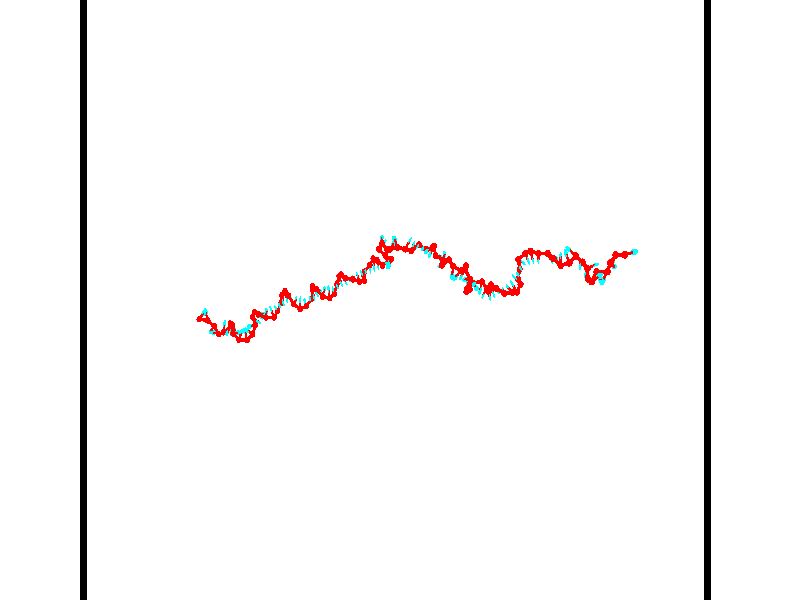 // switches for output
#declare DRAW_BASES = 1; // possible values are 0, 1; only relevant for DNA ribbons
#declare DRAW_BASES_TYPE = 3; // possible values are 1, 2, 3; only relevant for DNA ribbons
#declare DRAW_FOG = 0; // set to 1 to enable fog

#include "colors.inc"

#include "transforms.inc"
background { rgb <1, 1, 1>}

#default {
   normal{
       ripples 0.25
       frequency 0.20
       turbulence 0.2
       lambda 5
   }
	finish {
		phong 0.1
		phong_size 40.
	}
}

// original window dimensions: 1024x640


// camera settings

camera {
	sky <-0, 1, 0>
	up <-0, 1, 0>
	right 1.6 * <0.99995, 0, 0.00999983>
	location <54.4867, 55, 106.329>
	look_at <55, 55, 55.0001>
	direction <0.513302, 0, -51.3289>
	angle 67.0682
}


# declare cpy_camera_pos = <54.4867, 55, 106.329>;
# if (DRAW_FOG = 1)
fog {
	fog_type 2
	up vnormalize(cpy_camera_pos)
	color rgbt<1,1,1,0.3>
	distance 1e-5
	fog_alt 3e-3
	fog_offset 88
}
# end


// LIGHTS

# declare lum = 6;
global_settings {
	ambient_light rgb lum * <0.05, 0.05, 0.05>
	max_trace_level 15
}# declare cpy_direct_light_amount = 0.25;
light_source
{	1000 * <-0.98995, -1, 1.00995>,
	rgb lum * cpy_direct_light_amount
	parallel
}

light_source
{	1000 * <0.98995, 1, -1.00995>,
	rgb lum * cpy_direct_light_amount
	parallel
}

// strand 0

// nucleotide -1

// particle -1
sphere {
	<36.429390, 53.522137, 50.158096> 0.250000
	pigment { color rgbt <1,0,0,0> }
	no_shadow
}
cylinder {
	<36.576881, 53.782139, 49.892303>,  <36.665379, 53.938141, 49.732830>, 0.100000
	pigment { color rgbt <1,0,0,0> }
	no_shadow
}
cylinder {
	<36.576881, 53.782139, 49.892303>,  <36.429390, 53.522137, 50.158096>, 0.100000
	pigment { color rgbt <1,0,0,0> }
	no_shadow
}

// particle -1
sphere {
	<36.576881, 53.782139, 49.892303> 0.100000
	pigment { color rgbt <1,0,0,0> }
	no_shadow
}
sphere {
	0, 1
	scale<0.080000,0.200000,0.300000>
	matrix <0.781866, 0.169726, 0.599899,
		0.502716, -0.740734, -0.445633,
		0.368731, 0.650004, -0.664478,
		36.687500, 53.977139, 49.692959>
	pigment { color rgbt <0,1,1,0> }
	no_shadow
}
cylinder {
	<37.122490, 53.404400, 49.885509>,  <36.429390, 53.522137, 50.158096>, 0.130000
	pigment { color rgbt <1,0,0,0> }
	no_shadow
}

// nucleotide -1

// particle -1
sphere {
	<37.122490, 53.404400, 49.885509> 0.250000
	pigment { color rgbt <1,0,0,0> }
	no_shadow
}
cylinder {
	<37.024651, 53.789276, 49.933434>,  <36.965946, 54.020203, 49.962189>, 0.100000
	pigment { color rgbt <1,0,0,0> }
	no_shadow
}
cylinder {
	<37.024651, 53.789276, 49.933434>,  <37.122490, 53.404400, 49.885509>, 0.100000
	pigment { color rgbt <1,0,0,0> }
	no_shadow
}

// particle -1
sphere {
	<37.024651, 53.789276, 49.933434> 0.100000
	pigment { color rgbt <1,0,0,0> }
	no_shadow
}
sphere {
	0, 1
	scale<0.080000,0.200000,0.300000>
	matrix <0.754297, 0.111183, 0.647050,
		0.609267, 0.248642, -0.752975,
		-0.244602, 0.962193, 0.119810,
		36.951271, 54.077934, 49.969376>
	pigment { color rgbt <0,1,1,0> }
	no_shadow
}
cylinder {
	<37.555653, 52.953773, 49.318516>,  <37.122490, 53.404400, 49.885509>, 0.130000
	pigment { color rgbt <1,0,0,0> }
	no_shadow
}

// nucleotide -1

// particle -1
sphere {
	<37.555653, 52.953773, 49.318516> 0.250000
	pigment { color rgbt <1,0,0,0> }
	no_shadow
}
cylinder {
	<37.302139, 52.708370, 49.130081>,  <37.150032, 52.561127, 49.017021>, 0.100000
	pigment { color rgbt <1,0,0,0> }
	no_shadow
}
cylinder {
	<37.302139, 52.708370, 49.130081>,  <37.555653, 52.953773, 49.318516>, 0.100000
	pigment { color rgbt <1,0,0,0> }
	no_shadow
}

// particle -1
sphere {
	<37.302139, 52.708370, 49.130081> 0.100000
	pigment { color rgbt <1,0,0,0> }
	no_shadow
}
sphere {
	0, 1
	scale<0.080000,0.200000,0.300000>
	matrix <0.619953, -0.038684, -0.783685,
		0.462574, -0.788740, 0.404864,
		-0.633785, -0.613509, -0.471087,
		37.112003, 52.524319, 48.988754>
	pigment { color rgbt <0,1,1,0> }
	no_shadow
}
cylinder {
	<37.905472, 52.299252, 49.006016>,  <37.555653, 52.953773, 49.318516>, 0.130000
	pigment { color rgbt <1,0,0,0> }
	no_shadow
}

// nucleotide -1

// particle -1
sphere {
	<37.905472, 52.299252, 49.006016> 0.250000
	pigment { color rgbt <1,0,0,0> }
	no_shadow
}
cylinder {
	<37.560085, 52.370358, 48.817200>,  <37.352852, 52.413021, 48.703911>, 0.100000
	pigment { color rgbt <1,0,0,0> }
	no_shadow
}
cylinder {
	<37.560085, 52.370358, 48.817200>,  <37.905472, 52.299252, 49.006016>, 0.100000
	pigment { color rgbt <1,0,0,0> }
	no_shadow
}

// particle -1
sphere {
	<37.560085, 52.370358, 48.817200> 0.100000
	pigment { color rgbt <1,0,0,0> }
	no_shadow
}
sphere {
	0, 1
	scale<0.080000,0.200000,0.300000>
	matrix <0.471792, -0.046427, -0.880487,
		-0.178438, -0.982977, -0.043782,
		-0.863466, 0.177768, -0.472045,
		37.301044, 52.423687, 48.675587>
	pigment { color rgbt <0,1,1,0> }
	no_shadow
}
cylinder {
	<38.123936, 52.407272, 48.267406>,  <37.905472, 52.299252, 49.006016>, 0.130000
	pigment { color rgbt <1,0,0,0> }
	no_shadow
}

// nucleotide -1

// particle -1
sphere {
	<38.123936, 52.407272, 48.267406> 0.250000
	pigment { color rgbt <1,0,0,0> }
	no_shadow
}
cylinder {
	<38.188953, 52.801788, 48.278778>,  <38.227962, 53.038498, 48.285603>, 0.100000
	pigment { color rgbt <1,0,0,0> }
	no_shadow
}
cylinder {
	<38.188953, 52.801788, 48.278778>,  <38.123936, 52.407272, 48.267406>, 0.100000
	pigment { color rgbt <1,0,0,0> }
	no_shadow
}

// particle -1
sphere {
	<38.188953, 52.801788, 48.278778> 0.100000
	pigment { color rgbt <1,0,0,0> }
	no_shadow
}
sphere {
	0, 1
	scale<0.080000,0.200000,0.300000>
	matrix <-0.883463, 0.158309, -0.440943,
		-0.439400, 0.046554, 0.897084,
		0.162544, 0.986291, 0.028432,
		38.237717, 53.097675, 48.287308>
	pigment { color rgbt <0,1,1,0> }
	no_shadow
}
cylinder {
	<38.795650, 52.793449, 48.399845>,  <38.123936, 52.407272, 48.267406>, 0.130000
	pigment { color rgbt <1,0,0,0> }
	no_shadow
}

// nucleotide -1

// particle -1
sphere {
	<38.795650, 52.793449, 48.399845> 0.250000
	pigment { color rgbt <1,0,0,0> }
	no_shadow
}
cylinder {
	<38.725857, 52.555199, 48.713478>,  <38.683979, 52.412247, 48.901657>, 0.100000
	pigment { color rgbt <1,0,0,0> }
	no_shadow
}
cylinder {
	<38.725857, 52.555199, 48.713478>,  <38.795650, 52.793449, 48.399845>, 0.100000
	pigment { color rgbt <1,0,0,0> }
	no_shadow
}

// particle -1
sphere {
	<38.725857, 52.555199, 48.713478> 0.100000
	pigment { color rgbt <1,0,0,0> }
	no_shadow
}
sphere {
	0, 1
	scale<0.080000,0.200000,0.300000>
	matrix <0.938978, 0.139076, 0.314607,
		-0.296435, 0.791131, 0.535012,
		-0.174488, -0.595625, 0.784082,
		38.673512, 52.376511, 48.948704>
	pigment { color rgbt <0,1,1,0> }
	no_shadow
}
cylinder {
	<39.013672, 53.158031, 49.105320>,  <38.795650, 52.793449, 48.399845>, 0.130000
	pigment { color rgbt <1,0,0,0> }
	no_shadow
}

// nucleotide -1

// particle -1
sphere {
	<39.013672, 53.158031, 49.105320> 0.250000
	pigment { color rgbt <1,0,0,0> }
	no_shadow
}
cylinder {
	<39.039253, 52.759293, 49.086559>,  <39.054600, 52.520050, 49.075302>, 0.100000
	pigment { color rgbt <1,0,0,0> }
	no_shadow
}
cylinder {
	<39.039253, 52.759293, 49.086559>,  <39.013672, 53.158031, 49.105320>, 0.100000
	pigment { color rgbt <1,0,0,0> }
	no_shadow
}

// particle -1
sphere {
	<39.039253, 52.759293, 49.086559> 0.100000
	pigment { color rgbt <1,0,0,0> }
	no_shadow
}
sphere {
	0, 1
	scale<0.080000,0.200000,0.300000>
	matrix <0.979629, 0.053741, 0.193494,
		-0.190364, -0.058322, 0.979980,
		0.063950, -0.996850, -0.046904,
		39.058437, 52.460236, 49.072487>
	pigment { color rgbt <0,1,1,0> }
	no_shadow
}
cylinder {
	<39.384789, 53.024971, 49.717785>,  <39.013672, 53.158031, 49.105320>, 0.130000
	pigment { color rgbt <1,0,0,0> }
	no_shadow
}

// nucleotide -1

// particle -1
sphere {
	<39.384789, 53.024971, 49.717785> 0.250000
	pigment { color rgbt <1,0,0,0> }
	no_shadow
}
cylinder {
	<39.443611, 52.753830, 49.429649>,  <39.478905, 52.591145, 49.256767>, 0.100000
	pigment { color rgbt <1,0,0,0> }
	no_shadow
}
cylinder {
	<39.443611, 52.753830, 49.429649>,  <39.384789, 53.024971, 49.717785>, 0.100000
	pigment { color rgbt <1,0,0,0> }
	no_shadow
}

// particle -1
sphere {
	<39.443611, 52.753830, 49.429649> 0.100000
	pigment { color rgbt <1,0,0,0> }
	no_shadow
}
sphere {
	0, 1
	scale<0.080000,0.200000,0.300000>
	matrix <0.955759, -0.090183, 0.279986,
		-0.254751, -0.729646, 0.634601,
		0.147061, -0.677853, -0.720340,
		39.487728, 52.550476, 49.213547>
	pigment { color rgbt <0,1,1,0> }
	no_shadow
}
cylinder {
	<39.501011, 52.397274, 49.997211>,  <39.384789, 53.024971, 49.717785>, 0.130000
	pigment { color rgbt <1,0,0,0> }
	no_shadow
}

// nucleotide -1

// particle -1
sphere {
	<39.501011, 52.397274, 49.997211> 0.250000
	pigment { color rgbt <1,0,0,0> }
	no_shadow
}
cylinder {
	<39.672455, 52.414707, 49.636238>,  <39.775322, 52.425167, 49.419655>, 0.100000
	pigment { color rgbt <1,0,0,0> }
	no_shadow
}
cylinder {
	<39.672455, 52.414707, 49.636238>,  <39.501011, 52.397274, 49.997211>, 0.100000
	pigment { color rgbt <1,0,0,0> }
	no_shadow
}

// particle -1
sphere {
	<39.672455, 52.414707, 49.636238> 0.100000
	pigment { color rgbt <1,0,0,0> }
	no_shadow
}
sphere {
	0, 1
	scale<0.080000,0.200000,0.300000>
	matrix <0.903406, -0.034107, 0.427428,
		-0.012150, -0.998467, -0.053992,
		0.428614, 0.043583, -0.902436,
		39.801041, 52.427784, 49.365509>
	pigment { color rgbt <0,1,1,0> }
	no_shadow
}
cylinder {
	<40.051044, 51.916477, 49.973751>,  <39.501011, 52.397274, 49.997211>, 0.130000
	pigment { color rgbt <1,0,0,0> }
	no_shadow
}

// nucleotide -1

// particle -1
sphere {
	<40.051044, 51.916477, 49.973751> 0.250000
	pigment { color rgbt <1,0,0,0> }
	no_shadow
}
cylinder {
	<40.118584, 52.229691, 49.734299>,  <40.159107, 52.417618, 49.590630>, 0.100000
	pigment { color rgbt <1,0,0,0> }
	no_shadow
}
cylinder {
	<40.118584, 52.229691, 49.734299>,  <40.051044, 51.916477, 49.973751>, 0.100000
	pigment { color rgbt <1,0,0,0> }
	no_shadow
}

// particle -1
sphere {
	<40.118584, 52.229691, 49.734299> 0.100000
	pigment { color rgbt <1,0,0,0> }
	no_shadow
}
sphere {
	0, 1
	scale<0.080000,0.200000,0.300000>
	matrix <0.944434, 0.045251, 0.325572,
		0.282021, -0.620334, -0.731881,
		0.168845, 0.783031, -0.598626,
		40.169235, 52.464600, 49.554710>
	pigment { color rgbt <0,1,1,0> }
	no_shadow
}
cylinder {
	<40.768101, 51.877884, 49.726440>,  <40.051044, 51.916477, 49.973751>, 0.130000
	pigment { color rgbt <1,0,0,0> }
	no_shadow
}

// nucleotide -1

// particle -1
sphere {
	<40.768101, 51.877884, 49.726440> 0.250000
	pigment { color rgbt <1,0,0,0> }
	no_shadow
}
cylinder {
	<40.627033, 52.247917, 49.670097>,  <40.542393, 52.469936, 49.636292>, 0.100000
	pigment { color rgbt <1,0,0,0> }
	no_shadow
}
cylinder {
	<40.627033, 52.247917, 49.670097>,  <40.768101, 51.877884, 49.726440>, 0.100000
	pigment { color rgbt <1,0,0,0> }
	no_shadow
}

// particle -1
sphere {
	<40.627033, 52.247917, 49.670097> 0.100000
	pigment { color rgbt <1,0,0,0> }
	no_shadow
}
sphere {
	0, 1
	scale<0.080000,0.200000,0.300000>
	matrix <0.814420, 0.377573, 0.440634,
		0.460808, 0.040681, -0.886567,
		-0.352669, 0.925086, -0.140857,
		40.521233, 52.525444, 49.627842>
	pigment { color rgbt <0,1,1,0> }
	no_shadow
}
cylinder {
	<41.207233, 52.314339, 49.513630>,  <40.768101, 51.877884, 49.726440>, 0.130000
	pigment { color rgbt <1,0,0,0> }
	no_shadow
}

// nucleotide -1

// particle -1
sphere {
	<41.207233, 52.314339, 49.513630> 0.250000
	pigment { color rgbt <1,0,0,0> }
	no_shadow
}
cylinder {
	<40.983109, 52.510475, 49.780647>,  <40.848633, 52.628159, 49.940857>, 0.100000
	pigment { color rgbt <1,0,0,0> }
	no_shadow
}
cylinder {
	<40.983109, 52.510475, 49.780647>,  <41.207233, 52.314339, 49.513630>, 0.100000
	pigment { color rgbt <1,0,0,0> }
	no_shadow
}

// particle -1
sphere {
	<40.983109, 52.510475, 49.780647> 0.100000
	pigment { color rgbt <1,0,0,0> }
	no_shadow
}
sphere {
	0, 1
	scale<0.080000,0.200000,0.300000>
	matrix <0.826213, 0.387774, 0.408660,
		-0.058473, 0.780510, -0.622402,
		-0.560315, 0.490341, 0.667542,
		40.815014, 52.657578, 49.980911>
	pigment { color rgbt <0,1,1,0> }
	no_shadow
}
cylinder {
	<41.508957, 53.076275, 49.571350>,  <41.207233, 52.314339, 49.513630>, 0.130000
	pigment { color rgbt <1,0,0,0> }
	no_shadow
}

// nucleotide -1

// particle -1
sphere {
	<41.508957, 53.076275, 49.571350> 0.250000
	pigment { color rgbt <1,0,0,0> }
	no_shadow
}
cylinder {
	<41.279125, 53.007191, 49.891357>,  <41.141224, 52.965740, 50.083363>, 0.100000
	pigment { color rgbt <1,0,0,0> }
	no_shadow
}
cylinder {
	<41.279125, 53.007191, 49.891357>,  <41.508957, 53.076275, 49.571350>, 0.100000
	pigment { color rgbt <1,0,0,0> }
	no_shadow
}

// particle -1
sphere {
	<41.279125, 53.007191, 49.891357> 0.100000
	pigment { color rgbt <1,0,0,0> }
	no_shadow
}
sphere {
	0, 1
	scale<0.080000,0.200000,0.300000>
	matrix <0.686181, 0.431133, 0.585901,
		-0.446104, 0.885605, -0.129211,
		-0.574584, -0.172711, 0.800015,
		41.106750, 52.955376, 50.131363>
	pigment { color rgbt <0,1,1,0> }
	no_shadow
}
cylinder {
	<41.325207, 53.674488, 50.034851>,  <41.508957, 53.076275, 49.571350>, 0.130000
	pigment { color rgbt <1,0,0,0> }
	no_shadow
}

// nucleotide -1

// particle -1
sphere {
	<41.325207, 53.674488, 50.034851> 0.250000
	pigment { color rgbt <1,0,0,0> }
	no_shadow
}
cylinder {
	<41.654057, 53.471298, 50.137665>,  <41.851368, 53.349384, 50.199352>, 0.100000
	pigment { color rgbt <1,0,0,0> }
	no_shadow
}
cylinder {
	<41.654057, 53.471298, 50.137665>,  <41.325207, 53.674488, 50.034851>, 0.100000
	pigment { color rgbt <1,0,0,0> }
	no_shadow
}

// particle -1
sphere {
	<41.654057, 53.471298, 50.137665> 0.100000
	pigment { color rgbt <1,0,0,0> }
	no_shadow
}
sphere {
	0, 1
	scale<0.080000,0.200000,0.300000>
	matrix <0.515397, 0.855875, 0.042950,
		-0.241809, 0.097166, 0.965447,
		0.822128, -0.507974, 0.257037,
		41.900696, 53.318905, 50.214775>
	pigment { color rgbt <0,1,1,0> }
	no_shadow
}
cylinder {
	<41.629551, 54.040718, 50.580650>,  <41.325207, 53.674488, 50.034851>, 0.130000
	pigment { color rgbt <1,0,0,0> }
	no_shadow
}

// nucleotide -1

// particle -1
sphere {
	<41.629551, 54.040718, 50.580650> 0.250000
	pigment { color rgbt <1,0,0,0> }
	no_shadow
}
cylinder {
	<41.919537, 53.824490, 50.409904>,  <42.093529, 53.694752, 50.307457>, 0.100000
	pigment { color rgbt <1,0,0,0> }
	no_shadow
}
cylinder {
	<41.919537, 53.824490, 50.409904>,  <41.629551, 54.040718, 50.580650>, 0.100000
	pigment { color rgbt <1,0,0,0> }
	no_shadow
}

// particle -1
sphere {
	<41.919537, 53.824490, 50.409904> 0.100000
	pigment { color rgbt <1,0,0,0> }
	no_shadow
}
sphere {
	0, 1
	scale<0.080000,0.200000,0.300000>
	matrix <0.664128, 0.712933, 0.225078,
		0.182656, -0.446666, 0.875857,
		0.724962, -0.540570, -0.426865,
		42.137024, 53.662319, 50.281845>
	pigment { color rgbt <0,1,1,0> }
	no_shadow
}
cylinder {
	<42.094936, 53.896950, 51.029148>,  <41.629551, 54.040718, 50.580650>, 0.130000
	pigment { color rgbt <1,0,0,0> }
	no_shadow
}

// nucleotide -1

// particle -1
sphere {
	<42.094936, 53.896950, 51.029148> 0.250000
	pigment { color rgbt <1,0,0,0> }
	no_shadow
}
cylinder {
	<42.279236, 53.923119, 50.675102>,  <42.389816, 53.938820, 50.462673>, 0.100000
	pigment { color rgbt <1,0,0,0> }
	no_shadow
}
cylinder {
	<42.279236, 53.923119, 50.675102>,  <42.094936, 53.896950, 51.029148>, 0.100000
	pigment { color rgbt <1,0,0,0> }
	no_shadow
}

// particle -1
sphere {
	<42.279236, 53.923119, 50.675102> 0.100000
	pigment { color rgbt <1,0,0,0> }
	no_shadow
}
sphere {
	0, 1
	scale<0.080000,0.200000,0.300000>
	matrix <0.709973, 0.571279, 0.411800,
		0.532589, -0.818145, 0.216769,
		0.460748, 0.065420, -0.885117,
		42.417461, 53.942745, 50.409569>
	pigment { color rgbt <0,1,1,0> }
	no_shadow
}
cylinder {
	<42.801212, 53.654865, 51.045780>,  <42.094936, 53.896950, 51.029148>, 0.130000
	pigment { color rgbt <1,0,0,0> }
	no_shadow
}

// nucleotide -1

// particle -1
sphere {
	<42.801212, 53.654865, 51.045780> 0.250000
	pigment { color rgbt <1,0,0,0> }
	no_shadow
}
cylinder {
	<42.761707, 53.950420, 50.779160>,  <42.738007, 54.127754, 50.619186>, 0.100000
	pigment { color rgbt <1,0,0,0> }
	no_shadow
}
cylinder {
	<42.761707, 53.950420, 50.779160>,  <42.801212, 53.654865, 51.045780>, 0.100000
	pigment { color rgbt <1,0,0,0> }
	no_shadow
}

// particle -1
sphere {
	<42.761707, 53.950420, 50.779160> 0.100000
	pigment { color rgbt <1,0,0,0> }
	no_shadow
}
sphere {
	0, 1
	scale<0.080000,0.200000,0.300000>
	matrix <0.858460, 0.402027, 0.318464,
		0.503281, -0.540755, -0.674012,
		-0.098760, 0.738890, -0.666549,
		42.732079, 54.172089, 50.579193>
	pigment { color rgbt <0,1,1,0> }
	no_shadow
}
cylinder {
	<43.455624, 53.662445, 50.700550>,  <42.801212, 53.654865, 51.045780>, 0.130000
	pigment { color rgbt <1,0,0,0> }
	no_shadow
}

// nucleotide -1

// particle -1
sphere {
	<43.455624, 53.662445, 50.700550> 0.250000
	pigment { color rgbt <1,0,0,0> }
	no_shadow
}
cylinder {
	<43.289104, 54.025990, 50.710838>,  <43.189194, 54.244118, 50.717010>, 0.100000
	pigment { color rgbt <1,0,0,0> }
	no_shadow
}
cylinder {
	<43.289104, 54.025990, 50.710838>,  <43.455624, 53.662445, 50.700550>, 0.100000
	pigment { color rgbt <1,0,0,0> }
	no_shadow
}

// particle -1
sphere {
	<43.289104, 54.025990, 50.710838> 0.100000
	pigment { color rgbt <1,0,0,0> }
	no_shadow
}
sphere {
	0, 1
	scale<0.080000,0.200000,0.300000>
	matrix <0.908542, 0.414723, 0.050556,
		0.035283, 0.044413, -0.998390,
		-0.416301, 0.908863, 0.025718,
		43.164215, 54.298649, 50.718555>
	pigment { color rgbt <0,1,1,0> }
	no_shadow
}
cylinder {
	<43.664612, 54.141171, 50.069576>,  <43.455624, 53.662445, 50.700550>, 0.130000
	pigment { color rgbt <1,0,0,0> }
	no_shadow
}

// nucleotide -1

// particle -1
sphere {
	<43.664612, 54.141171, 50.069576> 0.250000
	pigment { color rgbt <1,0,0,0> }
	no_shadow
}
cylinder {
	<43.630486, 54.288109, 50.440041>,  <43.610012, 54.376270, 50.662319>, 0.100000
	pigment { color rgbt <1,0,0,0> }
	no_shadow
}
cylinder {
	<43.630486, 54.288109, 50.440041>,  <43.664612, 54.141171, 50.069576>, 0.100000
	pigment { color rgbt <1,0,0,0> }
	no_shadow
}

// particle -1
sphere {
	<43.630486, 54.288109, 50.440041> 0.100000
	pigment { color rgbt <1,0,0,0> }
	no_shadow
}
sphere {
	0, 1
	scale<0.080000,0.200000,0.300000>
	matrix <0.916222, 0.394160, -0.071941,
		-0.391484, 0.842434, -0.370197,
		-0.085311, 0.367346, 0.926163,
		43.604893, 54.398312, 50.717888>
	pigment { color rgbt <0,1,1,0> }
	no_shadow
}
cylinder {
	<43.985821, 54.771347, 50.013489>,  <43.664612, 54.141171, 50.069576>, 0.130000
	pigment { color rgbt <1,0,0,0> }
	no_shadow
}

// nucleotide -1

// particle -1
sphere {
	<43.985821, 54.771347, 50.013489> 0.250000
	pigment { color rgbt <1,0,0,0> }
	no_shadow
}
cylinder {
	<43.974014, 54.670162, 50.400299>,  <43.966930, 54.609451, 50.632385>, 0.100000
	pigment { color rgbt <1,0,0,0> }
	no_shadow
}
cylinder {
	<43.974014, 54.670162, 50.400299>,  <43.985821, 54.771347, 50.013489>, 0.100000
	pigment { color rgbt <1,0,0,0> }
	no_shadow
}

// particle -1
sphere {
	<43.974014, 54.670162, 50.400299> 0.100000
	pigment { color rgbt <1,0,0,0> }
	no_shadow
}
sphere {
	0, 1
	scale<0.080000,0.200000,0.300000>
	matrix <0.885651, 0.441902, 0.142633,
		-0.463412, 0.860657, 0.210994,
		-0.029519, -0.252965, 0.967025,
		43.965160, 54.594273, 50.690407>
	pigment { color rgbt <0,1,1,0> }
	no_shadow
}
cylinder {
	<44.117268, 55.367920, 50.348625>,  <43.985821, 54.771347, 50.013489>, 0.130000
	pigment { color rgbt <1,0,0,0> }
	no_shadow
}

// nucleotide -1

// particle -1
sphere {
	<44.117268, 55.367920, 50.348625> 0.250000
	pigment { color rgbt <1,0,0,0> }
	no_shadow
}
cylinder {
	<44.225052, 55.038818, 50.548813>,  <44.289722, 54.841358, 50.668926>, 0.100000
	pigment { color rgbt <1,0,0,0> }
	no_shadow
}
cylinder {
	<44.225052, 55.038818, 50.548813>,  <44.117268, 55.367920, 50.348625>, 0.100000
	pigment { color rgbt <1,0,0,0> }
	no_shadow
}

// particle -1
sphere {
	<44.225052, 55.038818, 50.548813> 0.100000
	pigment { color rgbt <1,0,0,0> }
	no_shadow
}
sphere {
	0, 1
	scale<0.080000,0.200000,0.300000>
	matrix <0.940654, 0.336202, 0.046235,
		-0.206300, 0.458312, 0.864517,
		0.269462, -0.822750, 0.500472,
		44.305889, 54.791992, 50.698956>
	pigment { color rgbt <0,1,1,0> }
	no_shadow
}
cylinder {
	<44.513500, 55.683559, 50.997864>,  <44.117268, 55.367920, 50.348625>, 0.130000
	pigment { color rgbt <1,0,0,0> }
	no_shadow
}

// nucleotide -1

// particle -1
sphere {
	<44.513500, 55.683559, 50.997864> 0.250000
	pigment { color rgbt <1,0,0,0> }
	no_shadow
}
cylinder {
	<44.599518, 55.307655, 50.891571>,  <44.651127, 55.082115, 50.827797>, 0.100000
	pigment { color rgbt <1,0,0,0> }
	no_shadow
}
cylinder {
	<44.599518, 55.307655, 50.891571>,  <44.513500, 55.683559, 50.997864>, 0.100000
	pigment { color rgbt <1,0,0,0> }
	no_shadow
}

// particle -1
sphere {
	<44.599518, 55.307655, 50.891571> 0.100000
	pigment { color rgbt <1,0,0,0> }
	no_shadow
}
sphere {
	0, 1
	scale<0.080000,0.200000,0.300000>
	matrix <0.959765, 0.153049, 0.235429,
		-0.180576, -0.305667, 0.934858,
		0.215042, -0.939757, -0.265732,
		44.664032, 55.025726, 50.811852>
	pigment { color rgbt <0,1,1,0> }
	no_shadow
}
cylinder {
	<44.913296, 55.331409, 51.433895>,  <44.513500, 55.683559, 50.997864>, 0.130000
	pigment { color rgbt <1,0,0,0> }
	no_shadow
}

// nucleotide -1

// particle -1
sphere {
	<44.913296, 55.331409, 51.433895> 0.250000
	pigment { color rgbt <1,0,0,0> }
	no_shadow
}
cylinder {
	<44.995380, 55.173111, 51.075840>,  <45.044632, 55.078133, 50.861008>, 0.100000
	pigment { color rgbt <1,0,0,0> }
	no_shadow
}
cylinder {
	<44.995380, 55.173111, 51.075840>,  <44.913296, 55.331409, 51.433895>, 0.100000
	pigment { color rgbt <1,0,0,0> }
	no_shadow
}

// particle -1
sphere {
	<44.995380, 55.173111, 51.075840> 0.100000
	pigment { color rgbt <1,0,0,0> }
	no_shadow
}
sphere {
	0, 1
	scale<0.080000,0.200000,0.300000>
	matrix <0.977774, 0.123048, 0.169760,
		0.042964, -0.910081, 0.412198,
		0.205215, -0.395742, -0.895140,
		45.056946, 55.054390, 50.807297>
	pigment { color rgbt <0,1,1,0> }
	no_shadow
}
cylinder {
	<45.351379, 54.704742, 51.391270>,  <44.913296, 55.331409, 51.433895>, 0.130000
	pigment { color rgbt <1,0,0,0> }
	no_shadow
}

// nucleotide -1

// particle -1
sphere {
	<45.351379, 54.704742, 51.391270> 0.250000
	pigment { color rgbt <1,0,0,0> }
	no_shadow
}
cylinder {
	<45.430187, 54.899536, 51.050911>,  <45.477470, 55.016411, 50.846695>, 0.100000
	pigment { color rgbt <1,0,0,0> }
	no_shadow
}
cylinder {
	<45.430187, 54.899536, 51.050911>,  <45.351379, 54.704742, 51.391270>, 0.100000
	pigment { color rgbt <1,0,0,0> }
	no_shadow
}

// particle -1
sphere {
	<45.430187, 54.899536, 51.050911> 0.100000
	pigment { color rgbt <1,0,0,0> }
	no_shadow
}
sphere {
	0, 1
	scale<0.080000,0.200000,0.300000>
	matrix <0.958994, 0.084644, 0.270491,
		0.203749, -0.869300, -0.450338,
		0.197019, 0.486984, -0.850900,
		45.489292, 55.045631, 50.795643>
	pigment { color rgbt <0,1,1,0> }
	no_shadow
}
cylinder {
	<45.884708, 54.297081, 50.897942>,  <45.351379, 54.704742, 51.391270>, 0.130000
	pigment { color rgbt <1,0,0,0> }
	no_shadow
}

// nucleotide -1

// particle -1
sphere {
	<45.884708, 54.297081, 50.897942> 0.250000
	pigment { color rgbt <1,0,0,0> }
	no_shadow
}
cylinder {
	<45.893120, 54.696835, 50.886765>,  <45.898167, 54.936687, 50.880058>, 0.100000
	pigment { color rgbt <1,0,0,0> }
	no_shadow
}
cylinder {
	<45.893120, 54.696835, 50.886765>,  <45.884708, 54.297081, 50.897942>, 0.100000
	pigment { color rgbt <1,0,0,0> }
	no_shadow
}

// particle -1
sphere {
	<45.893120, 54.696835, 50.886765> 0.100000
	pigment { color rgbt <1,0,0,0> }
	no_shadow
}
sphere {
	0, 1
	scale<0.080000,0.200000,0.300000>
	matrix <0.992530, -0.017509, 0.120740,
		0.120177, -0.030274, -0.992291,
		0.021030, 0.999388, -0.027943,
		45.899429, 54.996651, 50.878380>
	pigment { color rgbt <0,1,1,0> }
	no_shadow
}
cylinder {
	<46.385124, 54.526058, 50.377712>,  <45.884708, 54.297081, 50.897942>, 0.130000
	pigment { color rgbt <1,0,0,0> }
	no_shadow
}

// nucleotide -1

// particle -1
sphere {
	<46.385124, 54.526058, 50.377712> 0.250000
	pigment { color rgbt <1,0,0,0> }
	no_shadow
}
cylinder {
	<46.337990, 54.765488, 50.694653>,  <46.309708, 54.909145, 50.884815>, 0.100000
	pigment { color rgbt <1,0,0,0> }
	no_shadow
}
cylinder {
	<46.337990, 54.765488, 50.694653>,  <46.385124, 54.526058, 50.377712>, 0.100000
	pigment { color rgbt <1,0,0,0> }
	no_shadow
}

// particle -1
sphere {
	<46.337990, 54.765488, 50.694653> 0.100000
	pigment { color rgbt <1,0,0,0> }
	no_shadow
}
sphere {
	0, 1
	scale<0.080000,0.200000,0.300000>
	matrix <0.990441, 0.013229, 0.137301,
		0.071704, 0.800955, -0.594415,
		-0.117836, 0.598578, 0.792350,
		46.302639, 54.945061, 50.932358>
	pigment { color rgbt <0,1,1,0> }
	no_shadow
}
cylinder {
	<46.870361, 55.120766, 50.174553>,  <46.385124, 54.526058, 50.377712>, 0.130000
	pigment { color rgbt <1,0,0,0> }
	no_shadow
}

// nucleotide -1

// particle -1
sphere {
	<46.870361, 55.120766, 50.174553> 0.250000
	pigment { color rgbt <1,0,0,0> }
	no_shadow
}
cylinder {
	<46.816883, 55.096130, 50.570194>,  <46.784794, 55.081348, 50.807579>, 0.100000
	pigment { color rgbt <1,0,0,0> }
	no_shadow
}
cylinder {
	<46.816883, 55.096130, 50.570194>,  <46.870361, 55.120766, 50.174553>, 0.100000
	pigment { color rgbt <1,0,0,0> }
	no_shadow
}

// particle -1
sphere {
	<46.816883, 55.096130, 50.570194> 0.100000
	pigment { color rgbt <1,0,0,0> }
	no_shadow
}
sphere {
	0, 1
	scale<0.080000,0.200000,0.300000>
	matrix <0.938508, 0.312712, 0.146333,
		-0.318319, 0.947849, 0.015995,
		-0.133700, -0.061592, 0.989106,
		46.776772, 55.077652, 50.866924>
	pigment { color rgbt <0,1,1,0> }
	no_shadow
}
cylinder {
	<46.990341, 55.808517, 50.612217>,  <46.870361, 55.120766, 50.174553>, 0.130000
	pigment { color rgbt <1,0,0,0> }
	no_shadow
}

// nucleotide -1

// particle -1
sphere {
	<46.990341, 55.808517, 50.612217> 0.250000
	pigment { color rgbt <1,0,0,0> }
	no_shadow
}
cylinder {
	<47.088242, 55.470398, 50.802193>,  <47.146984, 55.267525, 50.916176>, 0.100000
	pigment { color rgbt <1,0,0,0> }
	no_shadow
}
cylinder {
	<47.088242, 55.470398, 50.802193>,  <46.990341, 55.808517, 50.612217>, 0.100000
	pigment { color rgbt <1,0,0,0> }
	no_shadow
}

// particle -1
sphere {
	<47.088242, 55.470398, 50.802193> 0.100000
	pigment { color rgbt <1,0,0,0> }
	no_shadow
}
sphere {
	0, 1
	scale<0.080000,0.200000,0.300000>
	matrix <0.900120, 0.380162, 0.212744,
		-0.360386, 0.375431, 0.853917,
		0.244756, -0.845298, 0.474938,
		47.161667, 55.216808, 50.944675>
	pigment { color rgbt <0,1,1,0> }
	no_shadow
}
cylinder {
	<47.057381, 56.039425, 51.307186>,  <46.990341, 55.808517, 50.612217>, 0.130000
	pigment { color rgbt <1,0,0,0> }
	no_shadow
}

// nucleotide -1

// particle -1
sphere {
	<47.057381, 56.039425, 51.307186> 0.250000
	pigment { color rgbt <1,0,0,0> }
	no_shadow
}
cylinder {
	<47.261803, 55.724037, 51.170288>,  <47.384457, 55.534805, 51.088150>, 0.100000
	pigment { color rgbt <1,0,0,0> }
	no_shadow
}
cylinder {
	<47.261803, 55.724037, 51.170288>,  <47.057381, 56.039425, 51.307186>, 0.100000
	pigment { color rgbt <1,0,0,0> }
	no_shadow
}

// particle -1
sphere {
	<47.261803, 55.724037, 51.170288> 0.100000
	pigment { color rgbt <1,0,0,0> }
	no_shadow
}
sphere {
	0, 1
	scale<0.080000,0.200000,0.300000>
	matrix <0.859033, 0.482308, 0.171585,
		0.029779, -0.381691, 0.923810,
		0.511054, -0.788473, -0.342248,
		47.415119, 55.487495, 51.067616>
	pigment { color rgbt <0,1,1,0> }
	no_shadow
}
cylinder {
	<47.512405, 55.819202, 51.848171>,  <47.057381, 56.039425, 51.307186>, 0.130000
	pigment { color rgbt <1,0,0,0> }
	no_shadow
}

// nucleotide -1

// particle -1
sphere {
	<47.512405, 55.819202, 51.848171> 0.250000
	pigment { color rgbt <1,0,0,0> }
	no_shadow
}
cylinder {
	<47.660248, 55.734051, 51.486382>,  <47.748955, 55.682961, 51.269310>, 0.100000
	pigment { color rgbt <1,0,0,0> }
	no_shadow
}
cylinder {
	<47.660248, 55.734051, 51.486382>,  <47.512405, 55.819202, 51.848171>, 0.100000
	pigment { color rgbt <1,0,0,0> }
	no_shadow
}

// particle -1
sphere {
	<47.660248, 55.734051, 51.486382> 0.100000
	pigment { color rgbt <1,0,0,0> }
	no_shadow
}
sphere {
	0, 1
	scale<0.080000,0.200000,0.300000>
	matrix <0.884334, 0.379366, 0.272092,
		0.285203, -0.900424, 0.328474,
		0.369611, -0.212880, -0.904472,
		47.771130, 55.670185, 51.215038>
	pigment { color rgbt <0,1,1,0> }
	no_shadow
}
cylinder {
	<48.037022, 55.259327, 51.885586>,  <47.512405, 55.819202, 51.848171>, 0.130000
	pigment { color rgbt <1,0,0,0> }
	no_shadow
}

// nucleotide -1

// particle -1
sphere {
	<48.037022, 55.259327, 51.885586> 0.250000
	pigment { color rgbt <1,0,0,0> }
	no_shadow
}
cylinder {
	<48.109825, 55.569248, 51.643410>,  <48.153507, 55.755199, 51.498104>, 0.100000
	pigment { color rgbt <1,0,0,0> }
	no_shadow
}
cylinder {
	<48.109825, 55.569248, 51.643410>,  <48.037022, 55.259327, 51.885586>, 0.100000
	pigment { color rgbt <1,0,0,0> }
	no_shadow
}

// particle -1
sphere {
	<48.109825, 55.569248, 51.643410> 0.100000
	pigment { color rgbt <1,0,0,0> }
	no_shadow
}
sphere {
	0, 1
	scale<0.080000,0.200000,0.300000>
	matrix <0.917550, 0.087538, 0.387866,
		0.353518, -0.626113, -0.694987,
		0.182010, 0.774803, -0.605436,
		48.164429, 55.801689, 51.461781>
	pigment { color rgbt <0,1,1,0> }
	no_shadow
}
cylinder {
	<48.643349, 55.140106, 51.436432>,  <48.037022, 55.259327, 51.885586>, 0.130000
	pigment { color rgbt <1,0,0,0> }
	no_shadow
}

// nucleotide -1

// particle -1
sphere {
	<48.643349, 55.140106, 51.436432> 0.250000
	pigment { color rgbt <1,0,0,0> }
	no_shadow
}
cylinder {
	<48.592632, 55.535156, 51.473373>,  <48.562202, 55.772186, 51.495537>, 0.100000
	pigment { color rgbt <1,0,0,0> }
	no_shadow
}
cylinder {
	<48.592632, 55.535156, 51.473373>,  <48.643349, 55.140106, 51.436432>, 0.100000
	pigment { color rgbt <1,0,0,0> }
	no_shadow
}

// particle -1
sphere {
	<48.592632, 55.535156, 51.473373> 0.100000
	pigment { color rgbt <1,0,0,0> }
	no_shadow
}
sphere {
	0, 1
	scale<0.080000,0.200000,0.300000>
	matrix <0.947486, 0.093029, 0.305966,
		0.293587, 0.126295, -0.947553,
		-0.126792, 0.987621, 0.092351,
		48.554596, 55.831444, 51.501080>
	pigment { color rgbt <0,1,1,0> }
	no_shadow
}
cylinder {
	<49.021358, 55.478691, 50.891197>,  <48.643349, 55.140106, 51.436432>, 0.130000
	pigment { color rgbt <1,0,0,0> }
	no_shadow
}

// nucleotide -1

// particle -1
sphere {
	<49.021358, 55.478691, 50.891197> 0.250000
	pigment { color rgbt <1,0,0,0> }
	no_shadow
}
cylinder {
	<48.968460, 55.693871, 51.224213>,  <48.936722, 55.822979, 51.424023>, 0.100000
	pigment { color rgbt <1,0,0,0> }
	no_shadow
}
cylinder {
	<48.968460, 55.693871, 51.224213>,  <49.021358, 55.478691, 50.891197>, 0.100000
	pigment { color rgbt <1,0,0,0> }
	no_shadow
}

// particle -1
sphere {
	<48.968460, 55.693871, 51.224213> 0.100000
	pigment { color rgbt <1,0,0,0> }
	no_shadow
}
sphere {
	0, 1
	scale<0.080000,0.200000,0.300000>
	matrix <0.979145, 0.201587, 0.025273,
		-0.154234, 0.818520, -0.553386,
		-0.132242, 0.537947, 0.832541,
		48.928787, 55.855255, 51.473976>
	pigment { color rgbt <0,1,1,0> }
	no_shadow
}
cylinder {
	<49.245735, 56.220982, 50.806084>,  <49.021358, 55.478691, 50.891197>, 0.130000
	pigment { color rgbt <1,0,0,0> }
	no_shadow
}

// nucleotide -1

// particle -1
sphere {
	<49.245735, 56.220982, 50.806084> 0.250000
	pigment { color rgbt <1,0,0,0> }
	no_shadow
}
cylinder {
	<49.302349, 56.096615, 51.182018>,  <49.336315, 56.021996, 51.407581>, 0.100000
	pigment { color rgbt <1,0,0,0> }
	no_shadow
}
cylinder {
	<49.302349, 56.096615, 51.182018>,  <49.245735, 56.220982, 50.806084>, 0.100000
	pigment { color rgbt <1,0,0,0> }
	no_shadow
}

// particle -1
sphere {
	<49.302349, 56.096615, 51.182018> 0.100000
	pigment { color rgbt <1,0,0,0> }
	no_shadow
}
sphere {
	0, 1
	scale<0.080000,0.200000,0.300000>
	matrix <0.902770, 0.430076, 0.006330,
		-0.406171, 0.847563, 0.341560,
		0.141532, -0.310921, 0.939839,
		49.344810, 56.003338, 51.463970>
	pigment { color rgbt <0,1,1,0> }
	no_shadow
}
cylinder {
	<49.479370, 56.802547, 51.224800>,  <49.245735, 56.220982, 50.806084>, 0.130000
	pigment { color rgbt <1,0,0,0> }
	no_shadow
}

// nucleotide -1

// particle -1
sphere {
	<49.479370, 56.802547, 51.224800> 0.250000
	pigment { color rgbt <1,0,0,0> }
	no_shadow
}
cylinder {
	<49.616776, 56.467445, 51.394585>,  <49.699219, 56.266384, 51.496456>, 0.100000
	pigment { color rgbt <1,0,0,0> }
	no_shadow
}
cylinder {
	<49.616776, 56.467445, 51.394585>,  <49.479370, 56.802547, 51.224800>, 0.100000
	pigment { color rgbt <1,0,0,0> }
	no_shadow
}

// particle -1
sphere {
	<49.616776, 56.467445, 51.394585> 0.100000
	pigment { color rgbt <1,0,0,0> }
	no_shadow
}
sphere {
	0, 1
	scale<0.080000,0.200000,0.300000>
	matrix <0.921497, 0.387880, 0.019800,
		-0.181227, 0.384336, 0.905231,
		0.343511, -0.837756, 0.424459,
		49.719830, 56.216118, 51.521923>
	pigment { color rgbt <0,1,1,0> }
	no_shadow
}
cylinder {
	<49.701675, 56.905190, 51.848087>,  <49.479370, 56.802547, 51.224800>, 0.130000
	pigment { color rgbt <1,0,0,0> }
	no_shadow
}

// nucleotide -1

// particle -1
sphere {
	<49.701675, 56.905190, 51.848087> 0.250000
	pigment { color rgbt <1,0,0,0> }
	no_shadow
}
cylinder {
	<49.929806, 56.596283, 51.736134>,  <50.066685, 56.410938, 51.668961>, 0.100000
	pigment { color rgbt <1,0,0,0> }
	no_shadow
}
cylinder {
	<49.929806, 56.596283, 51.736134>,  <49.701675, 56.905190, 51.848087>, 0.100000
	pigment { color rgbt <1,0,0,0> }
	no_shadow
}

// particle -1
sphere {
	<49.929806, 56.596283, 51.736134> 0.100000
	pigment { color rgbt <1,0,0,0> }
	no_shadow
}
sphere {
	0, 1
	scale<0.080000,0.200000,0.300000>
	matrix <0.820608, 0.550799, 0.152395,
		0.036472, -0.316591, 0.947861,
		0.570327, -0.772263, -0.279886,
		50.100903, 56.364605, 51.652168>
	pigment { color rgbt <0,1,1,0> }
	no_shadow
}
cylinder {
	<50.159031, 56.618423, 52.411835>,  <49.701675, 56.905190, 51.848087>, 0.130000
	pigment { color rgbt <1,0,0,0> }
	no_shadow
}

// nucleotide -1

// particle -1
sphere {
	<50.159031, 56.618423, 52.411835> 0.250000
	pigment { color rgbt <1,0,0,0> }
	no_shadow
}
cylinder {
	<50.327972, 56.551483, 52.055496>,  <50.429337, 56.511318, 51.841694>, 0.100000
	pigment { color rgbt <1,0,0,0> }
	no_shadow
}
cylinder {
	<50.327972, 56.551483, 52.055496>,  <50.159031, 56.618423, 52.411835>, 0.100000
	pigment { color rgbt <1,0,0,0> }
	no_shadow
}

// particle -1
sphere {
	<50.327972, 56.551483, 52.055496> 0.100000
	pigment { color rgbt <1,0,0,0> }
	no_shadow
}
sphere {
	0, 1
	scale<0.080000,0.200000,0.300000>
	matrix <0.817228, 0.495463, 0.294373,
		0.392118, -0.852355, 0.346027,
		0.422354, -0.167354, -0.890848,
		50.454678, 56.501278, 51.788242>
	pigment { color rgbt <0,1,1,0> }
	no_shadow
}
cylinder {
	<50.842709, 56.535042, 52.593391>,  <50.159031, 56.618423, 52.411835>, 0.130000
	pigment { color rgbt <1,0,0,0> }
	no_shadow
}

// nucleotide -1

// particle -1
sphere {
	<50.842709, 56.535042, 52.593391> 0.250000
	pigment { color rgbt <1,0,0,0> }
	no_shadow
}
cylinder {
	<50.831779, 56.625637, 52.203941>,  <50.825222, 56.679996, 51.970272>, 0.100000
	pigment { color rgbt <1,0,0,0> }
	no_shadow
}
cylinder {
	<50.831779, 56.625637, 52.203941>,  <50.842709, 56.535042, 52.593391>, 0.100000
	pigment { color rgbt <1,0,0,0> }
	no_shadow
}

// particle -1
sphere {
	<50.831779, 56.625637, 52.203941> 0.100000
	pigment { color rgbt <1,0,0,0> }
	no_shadow
}
sphere {
	0, 1
	scale<0.080000,0.200000,0.300000>
	matrix <0.739504, 0.659931, 0.132762,
		0.672597, -0.716375, -0.185526,
		-0.027327, 0.226492, -0.973629,
		50.823582, 56.693584, 51.911854>
	pigment { color rgbt <0,1,1,0> }
	no_shadow
}
cylinder {
	<51.414692, 56.360840, 52.323132>,  <50.842709, 56.535042, 52.593391>, 0.130000
	pigment { color rgbt <1,0,0,0> }
	no_shadow
}

// nucleotide -1

// particle -1
sphere {
	<51.414692, 56.360840, 52.323132> 0.250000
	pigment { color rgbt <1,0,0,0> }
	no_shadow
}
cylinder {
	<51.278824, 56.666626, 52.103966>,  <51.197304, 56.850098, 51.972466>, 0.100000
	pigment { color rgbt <1,0,0,0> }
	no_shadow
}
cylinder {
	<51.278824, 56.666626, 52.103966>,  <51.414692, 56.360840, 52.323132>, 0.100000
	pigment { color rgbt <1,0,0,0> }
	no_shadow
}

// particle -1
sphere {
	<51.278824, 56.666626, 52.103966> 0.100000
	pigment { color rgbt <1,0,0,0> }
	no_shadow
}
sphere {
	0, 1
	scale<0.080000,0.200000,0.300000>
	matrix <0.925340, 0.375942, -0.049121,
		0.168433, -0.523695, -0.835089,
		-0.339669, 0.764468, -0.547917,
		51.176922, 56.895966, 51.939590>
	pigment { color rgbt <0,1,1,0> }
	no_shadow
}
cylinder {
	<51.781628, 56.452469, 51.537132>,  <51.414692, 56.360840, 52.323132>, 0.130000
	pigment { color rgbt <1,0,0,0> }
	no_shadow
}

// nucleotide -1

// particle -1
sphere {
	<51.781628, 56.452469, 51.537132> 0.250000
	pigment { color rgbt <1,0,0,0> }
	no_shadow
}
cylinder {
	<51.649490, 56.784897, 51.716103>,  <51.570210, 56.984352, 51.823486>, 0.100000
	pigment { color rgbt <1,0,0,0> }
	no_shadow
}
cylinder {
	<51.649490, 56.784897, 51.716103>,  <51.781628, 56.452469, 51.537132>, 0.100000
	pigment { color rgbt <1,0,0,0> }
	no_shadow
}

// particle -1
sphere {
	<51.649490, 56.784897, 51.716103> 0.100000
	pigment { color rgbt <1,0,0,0> }
	no_shadow
}
sphere {
	0, 1
	scale<0.080000,0.200000,0.300000>
	matrix <0.898540, 0.422029, -0.120485,
		-0.288960, 0.362231, -0.886166,
		-0.330345, 0.831071, 0.447429,
		51.550388, 57.034218, 51.850330>
	pigment { color rgbt <0,1,1,0> }
	no_shadow
}
cylinder {
	<51.792629, 57.151909, 51.171410>,  <51.781628, 56.452469, 51.537132>, 0.130000
	pigment { color rgbt <1,0,0,0> }
	no_shadow
}

// nucleotide -1

// particle -1
sphere {
	<51.792629, 57.151909, 51.171410> 0.250000
	pigment { color rgbt <1,0,0,0> }
	no_shadow
}
cylinder {
	<51.867107, 57.147823, 51.564392>,  <51.911793, 57.145370, 51.800182>, 0.100000
	pigment { color rgbt <1,0,0,0> }
	no_shadow
}
cylinder {
	<51.867107, 57.147823, 51.564392>,  <51.792629, 57.151909, 51.171410>, 0.100000
	pigment { color rgbt <1,0,0,0> }
	no_shadow
}

// particle -1
sphere {
	<51.867107, 57.147823, 51.564392> 0.100000
	pigment { color rgbt <1,0,0,0> }
	no_shadow
}
sphere {
	0, 1
	scale<0.080000,0.200000,0.300000>
	matrix <0.967373, 0.176770, -0.181496,
		-0.171815, 0.984199, 0.042797,
		0.186194, -0.010217, 0.982460,
		51.922966, 57.144756, 51.859131>
	pigment { color rgbt <0,1,1,0> }
	no_shadow
}
cylinder {
	<52.294270, 57.649826, 51.372875>,  <51.792629, 57.151909, 51.171410>, 0.130000
	pigment { color rgbt <1,0,0,0> }
	no_shadow
}

// nucleotide -1

// particle -1
sphere {
	<52.294270, 57.649826, 51.372875> 0.250000
	pigment { color rgbt <1,0,0,0> }
	no_shadow
}
cylinder {
	<52.332310, 57.399303, 51.682377>,  <52.355133, 57.248989, 51.868076>, 0.100000
	pigment { color rgbt <1,0,0,0> }
	no_shadow
}
cylinder {
	<52.332310, 57.399303, 51.682377>,  <52.294270, 57.649826, 51.372875>, 0.100000
	pigment { color rgbt <1,0,0,0> }
	no_shadow
}

// particle -1
sphere {
	<52.332310, 57.399303, 51.682377> 0.100000
	pigment { color rgbt <1,0,0,0> }
	no_shadow
}
sphere {
	0, 1
	scale<0.080000,0.200000,0.300000>
	matrix <0.975817, 0.212329, 0.051927,
		-0.196812, 0.750101, 0.631358,
		0.095105, -0.626310, 0.773751,
		52.360840, 57.211411, 51.914501>
	pigment { color rgbt <0,1,1,0> }
	no_shadow
}
cylinder {
	<52.620308, 58.102547, 51.911118>,  <52.294270, 57.649826, 51.372875>, 0.130000
	pigment { color rgbt <1,0,0,0> }
	no_shadow
}

// nucleotide -1

// particle -1
sphere {
	<52.620308, 58.102547, 51.911118> 0.250000
	pigment { color rgbt <1,0,0,0> }
	no_shadow
}
cylinder {
	<52.669003, 57.708084, 51.956169>,  <52.698219, 57.471409, 51.983200>, 0.100000
	pigment { color rgbt <1,0,0,0> }
	no_shadow
}
cylinder {
	<52.669003, 57.708084, 51.956169>,  <52.620308, 58.102547, 51.911118>, 0.100000
	pigment { color rgbt <1,0,0,0> }
	no_shadow
}

// particle -1
sphere {
	<52.669003, 57.708084, 51.956169> 0.100000
	pigment { color rgbt <1,0,0,0> }
	no_shadow
}
sphere {
	0, 1
	scale<0.080000,0.200000,0.300000>
	matrix <0.980863, 0.136894, 0.138447,
		-0.151948, 0.093618, 0.983945,
		0.121735, -0.986152, 0.112627,
		52.705524, 57.412239, 51.989956>
	pigment { color rgbt <0,1,1,0> }
	no_shadow
}
cylinder {
	<52.962933, 57.953747, 52.650173>,  <52.620308, 58.102547, 51.911118>, 0.130000
	pigment { color rgbt <1,0,0,0> }
	no_shadow
}

// nucleotide -1

// particle -1
sphere {
	<52.962933, 57.953747, 52.650173> 0.250000
	pigment { color rgbt <1,0,0,0> }
	no_shadow
}
cylinder {
	<53.029114, 57.683281, 52.362999>,  <53.068821, 57.521004, 52.190693>, 0.100000
	pigment { color rgbt <1,0,0,0> }
	no_shadow
}
cylinder {
	<53.029114, 57.683281, 52.362999>,  <52.962933, 57.953747, 52.650173>, 0.100000
	pigment { color rgbt <1,0,0,0> }
	no_shadow
}

// particle -1
sphere {
	<53.029114, 57.683281, 52.362999> 0.100000
	pigment { color rgbt <1,0,0,0> }
	no_shadow
}
sphere {
	0, 1
	scale<0.080000,0.200000,0.300000>
	matrix <0.982146, 0.046886, 0.182185,
		-0.089526, -0.735260, 0.671847,
		0.165453, -0.676162, -0.717935,
		53.078751, 57.480431, 52.147617>
	pigment { color rgbt <0,1,1,0> }
	no_shadow
}
cylinder {
	<53.479176, 57.548122, 52.901348>,  <52.962933, 57.953747, 52.650173>, 0.130000
	pigment { color rgbt <1,0,0,0> }
	no_shadow
}

// nucleotide -1

// particle -1
sphere {
	<53.479176, 57.548122, 52.901348> 0.250000
	pigment { color rgbt <1,0,0,0> }
	no_shadow
}
cylinder {
	<53.479694, 57.510773, 52.503098>,  <53.480007, 57.488365, 52.264145>, 0.100000
	pigment { color rgbt <1,0,0,0> }
	no_shadow
}
cylinder {
	<53.479694, 57.510773, 52.503098>,  <53.479176, 57.548122, 52.901348>, 0.100000
	pigment { color rgbt <1,0,0,0> }
	no_shadow
}

// particle -1
sphere {
	<53.479694, 57.510773, 52.503098> 0.100000
	pigment { color rgbt <1,0,0,0> }
	no_shadow
}
sphere {
	0, 1
	scale<0.080000,0.200000,0.300000>
	matrix <0.999543, -0.029959, 0.004114,
		-0.030212, -0.995180, 0.093291,
		0.001299, -0.093373, -0.995630,
		53.480083, 57.482761, 52.204407>
	pigment { color rgbt <0,1,1,0> }
	no_shadow
}
cylinder {
	<54.233746, 58.007427, 52.888912>,  <53.479176, 57.548122, 52.901348>, 0.130000
	pigment { color rgbt <1,0,0,0> }
	no_shadow
}

// nucleotide -1

// particle -1
sphere {
	<54.233746, 58.007427, 52.888912> 0.250000
	pigment { color rgbt <1,0,0,0> }
	no_shadow
}
cylinder {
	<54.092636, 57.705620, 53.110275>,  <54.007969, 57.524536, 53.243092>, 0.100000
	pigment { color rgbt <1,0,0,0> }
	no_shadow
}
cylinder {
	<54.092636, 57.705620, 53.110275>,  <54.233746, 58.007427, 52.888912>, 0.100000
	pigment { color rgbt <1,0,0,0> }
	no_shadow
}

// particle -1
sphere {
	<54.092636, 57.705620, 53.110275> 0.100000
	pigment { color rgbt <1,0,0,0> }
	no_shadow
}
sphere {
	0, 1
	scale<0.080000,0.200000,0.300000>
	matrix <0.178007, 0.526511, 0.831324,
		-0.918620, 0.391781, -0.051431,
		-0.352776, -0.754516, 0.553404,
		53.986805, 57.479263, 53.276295>
	pigment { color rgbt <0,1,1,0> }
	no_shadow
}
cylinder {
	<53.722073, 58.252937, 53.338123>,  <54.233746, 58.007427, 52.888912>, 0.130000
	pigment { color rgbt <1,0,0,0> }
	no_shadow
}

// nucleotide -1

// particle -1
sphere {
	<53.722073, 58.252937, 53.338123> 0.250000
	pigment { color rgbt <1,0,0,0> }
	no_shadow
}
cylinder {
	<53.851368, 57.911057, 53.500603>,  <53.928944, 57.705929, 53.598091>, 0.100000
	pigment { color rgbt <1,0,0,0> }
	no_shadow
}
cylinder {
	<53.851368, 57.911057, 53.500603>,  <53.722073, 58.252937, 53.338123>, 0.100000
	pigment { color rgbt <1,0,0,0> }
	no_shadow
}

// particle -1
sphere {
	<53.851368, 57.911057, 53.500603> 0.100000
	pigment { color rgbt <1,0,0,0> }
	no_shadow
}
sphere {
	0, 1
	scale<0.080000,0.200000,0.300000>
	matrix <-0.117371, 0.389721, 0.913423,
		-0.939012, -0.342926, 0.025653,
		0.323234, -0.854704, 0.406202,
		53.948338, 57.654644, 53.622463>
	pigment { color rgbt <0,1,1,0> }
	no_shadow
}
cylinder {
	<53.157890, 58.722366, 53.161079>,  <53.722073, 58.252937, 53.338123>, 0.130000
	pigment { color rgbt <1,0,0,0> }
	no_shadow
}

// nucleotide -1

// particle -1
sphere {
	<53.157890, 58.722366, 53.161079> 0.250000
	pigment { color rgbt <1,0,0,0> }
	no_shadow
}
cylinder {
	<53.414326, 59.017731, 53.077404>,  <53.568188, 59.194950, 53.027199>, 0.100000
	pigment { color rgbt <1,0,0,0> }
	no_shadow
}
cylinder {
	<53.414326, 59.017731, 53.077404>,  <53.157890, 58.722366, 53.161079>, 0.100000
	pigment { color rgbt <1,0,0,0> }
	no_shadow
}

// particle -1
sphere {
	<53.414326, 59.017731, 53.077404> 0.100000
	pigment { color rgbt <1,0,0,0> }
	no_shadow
}
sphere {
	0, 1
	scale<0.080000,0.200000,0.300000>
	matrix <-0.555941, 0.634718, 0.536715,
		0.529086, -0.227789, 0.817423,
		0.641090, 0.738407, -0.209183,
		53.606651, 59.239254, 53.014648>
	pigment { color rgbt <0,1,1,0> }
	no_shadow
}
cylinder {
	<53.449249, 59.108150, 53.775219>,  <53.157890, 58.722366, 53.161079>, 0.130000
	pigment { color rgbt <1,0,0,0> }
	no_shadow
}

// nucleotide -1

// particle -1
sphere {
	<53.449249, 59.108150, 53.775219> 0.250000
	pigment { color rgbt <1,0,0,0> }
	no_shadow
}
cylinder {
	<53.429577, 59.361420, 53.466240>,  <53.417774, 59.513382, 53.280853>, 0.100000
	pigment { color rgbt <1,0,0,0> }
	no_shadow
}
cylinder {
	<53.429577, 59.361420, 53.466240>,  <53.449249, 59.108150, 53.775219>, 0.100000
	pigment { color rgbt <1,0,0,0> }
	no_shadow
}

// particle -1
sphere {
	<53.429577, 59.361420, 53.466240> 0.100000
	pigment { color rgbt <1,0,0,0> }
	no_shadow
}
sphere {
	0, 1
	scale<0.080000,0.200000,0.300000>
	matrix <-0.497991, 0.654847, 0.568490,
		0.865786, 0.412632, 0.283106,
		-0.049186, 0.633175, -0.772444,
		53.414822, 59.551373, 53.234509>
	pigment { color rgbt <0,1,1,0> }
	no_shadow
}
cylinder {
	<53.882133, 58.651478, 54.029060>,  <53.449249, 59.108150, 53.775219>, 0.130000
	pigment { color rgbt <1,0,0,0> }
	no_shadow
}

// nucleotide -1

// particle -1
sphere {
	<53.882133, 58.651478, 54.029060> 0.250000
	pigment { color rgbt <1,0,0,0> }
	no_shadow
}
cylinder {
	<54.274124, 58.730965, 54.023930>,  <54.509319, 58.778656, 54.020851>, 0.100000
	pigment { color rgbt <1,0,0,0> }
	no_shadow
}
cylinder {
	<54.274124, 58.730965, 54.023930>,  <53.882133, 58.651478, 54.029060>, 0.100000
	pigment { color rgbt <1,0,0,0> }
	no_shadow
}

// particle -1
sphere {
	<54.274124, 58.730965, 54.023930> 0.100000
	pigment { color rgbt <1,0,0,0> }
	no_shadow
}
sphere {
	0, 1
	scale<0.080000,0.200000,0.300000>
	matrix <-0.084422, 0.472959, 0.877031,
		0.180346, -0.858384, 0.480263,
		0.979974, 0.198713, -0.012830,
		54.568115, 58.790577, 54.020081>
	pigment { color rgbt <0,1,1,0> }
	no_shadow
}
cylinder {
	<54.101078, 58.591152, 54.692787>,  <53.882133, 58.651478, 54.029060>, 0.130000
	pigment { color rgbt <1,0,0,0> }
	no_shadow
}

// nucleotide -1

// particle -1
sphere {
	<54.101078, 58.591152, 54.692787> 0.250000
	pigment { color rgbt <1,0,0,0> }
	no_shadow
}
cylinder {
	<54.331696, 58.871082, 54.524101>,  <54.470066, 59.039040, 54.422890>, 0.100000
	pigment { color rgbt <1,0,0,0> }
	no_shadow
}
cylinder {
	<54.331696, 58.871082, 54.524101>,  <54.101078, 58.591152, 54.692787>, 0.100000
	pigment { color rgbt <1,0,0,0> }
	no_shadow
}

// particle -1
sphere {
	<54.331696, 58.871082, 54.524101> 0.100000
	pigment { color rgbt <1,0,0,0> }
	no_shadow
}
sphere {
	0, 1
	scale<0.080000,0.200000,0.300000>
	matrix <0.056940, 0.480458, 0.875167,
		0.815082, -0.528582, 0.237155,
		0.576541, 0.699829, -0.421711,
		54.504658, 59.081032, 54.397587>
	pigment { color rgbt <0,1,1,0> }
	no_shadow
}
cylinder {
	<54.800331, 58.737694, 54.971889>,  <54.101078, 58.591152, 54.692787>, 0.130000
	pigment { color rgbt <1,0,0,0> }
	no_shadow
}

// nucleotide -1

// particle -1
sphere {
	<54.800331, 58.737694, 54.971889> 0.250000
	pigment { color rgbt <1,0,0,0> }
	no_shadow
}
cylinder {
	<54.649994, 59.079010, 54.827309>,  <54.559792, 59.283798, 54.740562>, 0.100000
	pigment { color rgbt <1,0,0,0> }
	no_shadow
}
cylinder {
	<54.649994, 59.079010, 54.827309>,  <54.800331, 58.737694, 54.971889>, 0.100000
	pigment { color rgbt <1,0,0,0> }
	no_shadow
}

// particle -1
sphere {
	<54.649994, 59.079010, 54.827309> 0.100000
	pigment { color rgbt <1,0,0,0> }
	no_shadow
}
sphere {
	0, 1
	scale<0.080000,0.200000,0.300000>
	matrix <0.026550, 0.399801, 0.916218,
		0.926305, 0.334754, -0.172915,
		-0.375839, 0.853288, -0.361450,
		54.537243, 59.334995, 54.718872>
	pigment { color rgbt <0,1,1,0> }
	no_shadow
}
cylinder {
	<55.439754, 58.643391, 54.544842>,  <54.800331, 58.737694, 54.971889>, 0.130000
	pigment { color rgbt <1,0,0,0> }
	no_shadow
}

// nucleotide -1

// particle -1
sphere {
	<55.439754, 58.643391, 54.544842> 0.250000
	pigment { color rgbt <1,0,0,0> }
	no_shadow
}
cylinder {
	<55.661575, 58.976231, 54.548347>,  <55.794666, 59.175934, 54.550453>, 0.100000
	pigment { color rgbt <1,0,0,0> }
	no_shadow
}
cylinder {
	<55.661575, 58.976231, 54.548347>,  <55.439754, 58.643391, 54.544842>, 0.100000
	pigment { color rgbt <1,0,0,0> }
	no_shadow
}

// particle -1
sphere {
	<55.661575, 58.976231, 54.548347> 0.100000
	pigment { color rgbt <1,0,0,0> }
	no_shadow
}
sphere {
	0, 1
	scale<0.080000,0.200000,0.300000>
	matrix <0.807371, -0.540563, 0.236523,
		0.201551, -0.124086, -0.971586,
		0.554553, 0.832102, 0.008768,
		55.827942, 59.225861, 54.550980>
	pigment { color rgbt <0,1,1,0> }
	no_shadow
}
cylinder {
	<55.989479, 58.533920, 54.096947>,  <55.439754, 58.643391, 54.544842>, 0.130000
	pigment { color rgbt <1,0,0,0> }
	no_shadow
}

// nucleotide -1

// particle -1
sphere {
	<55.989479, 58.533920, 54.096947> 0.250000
	pigment { color rgbt <1,0,0,0> }
	no_shadow
}
cylinder {
	<56.105568, 58.800194, 54.371941>,  <56.175220, 58.959957, 54.536938>, 0.100000
	pigment { color rgbt <1,0,0,0> }
	no_shadow
}
cylinder {
	<56.105568, 58.800194, 54.371941>,  <55.989479, 58.533920, 54.096947>, 0.100000
	pigment { color rgbt <1,0,0,0> }
	no_shadow
}

// particle -1
sphere {
	<56.105568, 58.800194, 54.371941> 0.100000
	pigment { color rgbt <1,0,0,0> }
	no_shadow
}
sphere {
	0, 1
	scale<0.080000,0.200000,0.300000>
	matrix <0.895909, -0.441494, 0.049292,
		0.336333, 0.601617, -0.724526,
		0.290219, 0.665688, 0.687483,
		56.192635, 58.999901, 54.578186>
	pigment { color rgbt <0,1,1,0> }
	no_shadow
}
cylinder {
	<56.657139, 58.997066, 53.914906>,  <55.989479, 58.533920, 54.096947>, 0.130000
	pigment { color rgbt <1,0,0,0> }
	no_shadow
}

// nucleotide -1

// particle -1
sphere {
	<56.657139, 58.997066, 53.914906> 0.250000
	pigment { color rgbt <1,0,0,0> }
	no_shadow
}
cylinder {
	<56.577751, 58.901516, 54.295128>,  <56.530117, 58.844185, 54.523262>, 0.100000
	pigment { color rgbt <1,0,0,0> }
	no_shadow
}
cylinder {
	<56.577751, 58.901516, 54.295128>,  <56.657139, 58.997066, 53.914906>, 0.100000
	pigment { color rgbt <1,0,0,0> }
	no_shadow
}

// particle -1
sphere {
	<56.577751, 58.901516, 54.295128> 0.100000
	pigment { color rgbt <1,0,0,0> }
	no_shadow
}
sphere {
	0, 1
	scale<0.080000,0.200000,0.300000>
	matrix <0.873714, -0.482580, 0.061152,
		0.444110, 0.842648, 0.304486,
		-0.198469, -0.238875, 0.950552,
		56.518211, 58.829853, 54.580292>
	pigment { color rgbt <0,1,1,0> }
	no_shadow
}
cylinder {
	<57.242535, 58.669357, 54.078659>,  <56.657139, 58.997066, 53.914906>, 0.130000
	pigment { color rgbt <1,0,0,0> }
	no_shadow
}

// nucleotide -1

// particle -1
sphere {
	<57.242535, 58.669357, 54.078659> 0.250000
	pigment { color rgbt <1,0,0,0> }
	no_shadow
}
cylinder {
	<57.068138, 58.652229, 54.438232>,  <56.963501, 58.641953, 54.653976>, 0.100000
	pigment { color rgbt <1,0,0,0> }
	no_shadow
}
cylinder {
	<57.068138, 58.652229, 54.438232>,  <57.242535, 58.669357, 54.078659>, 0.100000
	pigment { color rgbt <1,0,0,0> }
	no_shadow
}

// particle -1
sphere {
	<57.068138, 58.652229, 54.438232> 0.100000
	pigment { color rgbt <1,0,0,0> }
	no_shadow
}
sphere {
	0, 1
	scale<0.080000,0.200000,0.300000>
	matrix <0.782303, -0.511808, 0.355041,
		0.444878, 0.858032, 0.256641,
		-0.435988, -0.042822, 0.898933,
		56.937344, 58.639381, 54.707912>
	pigment { color rgbt <0,1,1,0> }
	no_shadow
}
cylinder {
	<57.793072, 58.736332, 54.511452>,  <57.242535, 58.669357, 54.078659>, 0.130000
	pigment { color rgbt <1,0,0,0> }
	no_shadow
}

// nucleotide -1

// particle -1
sphere {
	<57.793072, 58.736332, 54.511452> 0.250000
	pigment { color rgbt <1,0,0,0> }
	no_shadow
}
cylinder {
	<57.490044, 58.566360, 54.709648>,  <57.308228, 58.464378, 54.828568>, 0.100000
	pigment { color rgbt <1,0,0,0> }
	no_shadow
}
cylinder {
	<57.490044, 58.566360, 54.709648>,  <57.793072, 58.736332, 54.511452>, 0.100000
	pigment { color rgbt <1,0,0,0> }
	no_shadow
}

// particle -1
sphere {
	<57.490044, 58.566360, 54.709648> 0.100000
	pigment { color rgbt <1,0,0,0> }
	no_shadow
}
sphere {
	0, 1
	scale<0.080000,0.200000,0.300000>
	matrix <0.652101, -0.458841, 0.603514,
		-0.029100, 0.780318, 0.624705,
		-0.757573, -0.424933, 0.495494,
		57.262772, 58.438881, 54.858295>
	pigment { color rgbt <0,1,1,0> }
	no_shadow
}
cylinder {
	<57.883202, 58.810223, 55.150169>,  <57.793072, 58.736332, 54.511452>, 0.130000
	pigment { color rgbt <1,0,0,0> }
	no_shadow
}

// nucleotide -1

// particle -1
sphere {
	<57.883202, 58.810223, 55.150169> 0.250000
	pigment { color rgbt <1,0,0,0> }
	no_shadow
}
cylinder {
	<57.686867, 58.468742, 55.080566>,  <57.569065, 58.263855, 55.038803>, 0.100000
	pigment { color rgbt <1,0,0,0> }
	no_shadow
}
cylinder {
	<57.686867, 58.468742, 55.080566>,  <57.883202, 58.810223, 55.150169>, 0.100000
	pigment { color rgbt <1,0,0,0> }
	no_shadow
}

// particle -1
sphere {
	<57.686867, 58.468742, 55.080566> 0.100000
	pigment { color rgbt <1,0,0,0> }
	no_shadow
}
sphere {
	0, 1
	scale<0.080000,0.200000,0.300000>
	matrix <0.649339, -0.491612, 0.580239,
		-0.580895, 0.171810, 0.795640,
		-0.490837, -0.853697, -0.174011,
		57.539616, 58.212635, 55.028362>
	pigment { color rgbt <0,1,1,0> }
	no_shadow
}
cylinder {
	<57.998146, 58.134903, 55.420841>,  <57.883202, 58.810223, 55.150169>, 0.130000
	pigment { color rgbt <1,0,0,0> }
	no_shadow
}

// nucleotide -1

// particle -1
sphere {
	<57.998146, 58.134903, 55.420841> 0.250000
	pigment { color rgbt <1,0,0,0> }
	no_shadow
}
cylinder {
	<58.275391, 58.091286, 55.135826>,  <58.441738, 58.065117, 54.964817>, 0.100000
	pigment { color rgbt <1,0,0,0> }
	no_shadow
}
cylinder {
	<58.275391, 58.091286, 55.135826>,  <57.998146, 58.134903, 55.420841>, 0.100000
	pigment { color rgbt <1,0,0,0> }
	no_shadow
}

// particle -1
sphere {
	<58.275391, 58.091286, 55.135826> 0.100000
	pigment { color rgbt <1,0,0,0> }
	no_shadow
}
sphere {
	0, 1
	scale<0.080000,0.200000,0.300000>
	matrix <0.643269, 0.539622, 0.543151,
		0.325277, -0.834816, 0.444158,
		0.693109, -0.109039, -0.712538,
		58.483322, 58.058575, 54.922066>
	pigment { color rgbt <0,1,1,0> }
	no_shadow
}
cylinder {
	<58.622437, 57.784588, 55.677189>,  <57.998146, 58.134903, 55.420841>, 0.130000
	pigment { color rgbt <1,0,0,0> }
	no_shadow
}

// nucleotide -1

// particle -1
sphere {
	<58.622437, 57.784588, 55.677189> 0.250000
	pigment { color rgbt <1,0,0,0> }
	no_shadow
}
cylinder {
	<58.709938, 58.045444, 55.386848>,  <58.762440, 58.201958, 55.212643>, 0.100000
	pigment { color rgbt <1,0,0,0> }
	no_shadow
}
cylinder {
	<58.709938, 58.045444, 55.386848>,  <58.622437, 57.784588, 55.677189>, 0.100000
	pigment { color rgbt <1,0,0,0> }
	no_shadow
}

// particle -1
sphere {
	<58.709938, 58.045444, 55.386848> 0.100000
	pigment { color rgbt <1,0,0,0> }
	no_shadow
}
sphere {
	0, 1
	scale<0.080000,0.200000,0.300000>
	matrix <0.776935, 0.333642, 0.533905,
		0.590355, -0.680734, -0.433683,
		0.218752, 0.652138, -0.725854,
		58.775562, 58.241085, 55.169094>
	pigment { color rgbt <0,1,1,0> }
	no_shadow
}
cylinder {
	<58.570610, 57.463223, 55.048923>,  <58.622437, 57.784588, 55.677189>, 0.130000
	pigment { color rgbt <1,0,0,0> }
	no_shadow
}

// nucleotide -1

// particle -1
sphere {
	<58.570610, 57.463223, 55.048923> 0.250000
	pigment { color rgbt <1,0,0,0> }
	no_shadow
}
cylinder {
	<58.477478, 57.427109, 54.661598>,  <58.421600, 57.405441, 54.429203>, 0.100000
	pigment { color rgbt <1,0,0,0> }
	no_shadow
}
cylinder {
	<58.477478, 57.427109, 54.661598>,  <58.570610, 57.463223, 55.048923>, 0.100000
	pigment { color rgbt <1,0,0,0> }
	no_shadow
}

// particle -1
sphere {
	<58.477478, 57.427109, 54.661598> 0.100000
	pigment { color rgbt <1,0,0,0> }
	no_shadow
}
sphere {
	0, 1
	scale<0.080000,0.200000,0.300000>
	matrix <0.211278, 0.967205, -0.140983,
		0.949290, -0.237409, -0.206119,
		-0.232831, -0.090286, -0.968317,
		58.407627, 57.400024, 54.371101>
	pigment { color rgbt <0,1,1,0> }
	no_shadow
}
cylinder {
	<59.190746, 57.874470, 54.734898>,  <58.570610, 57.463223, 55.048923>, 0.130000
	pigment { color rgbt <1,0,0,0> }
	no_shadow
}

// nucleotide -1

// particle -1
sphere {
	<59.190746, 57.874470, 54.734898> 0.250000
	pigment { color rgbt <1,0,0,0> }
	no_shadow
}
cylinder {
	<58.894234, 57.838699, 54.468811>,  <58.716328, 57.817238, 54.309158>, 0.100000
	pigment { color rgbt <1,0,0,0> }
	no_shadow
}
cylinder {
	<58.894234, 57.838699, 54.468811>,  <59.190746, 57.874470, 54.734898>, 0.100000
	pigment { color rgbt <1,0,0,0> }
	no_shadow
}

// particle -1
sphere {
	<58.894234, 57.838699, 54.468811> 0.100000
	pigment { color rgbt <1,0,0,0> }
	no_shadow
}
sphere {
	0, 1
	scale<0.080000,0.200000,0.300000>
	matrix <0.194952, 0.919671, -0.340878,
		0.642262, -0.382371, -0.664298,
		-0.741278, -0.089427, -0.665214,
		58.671852, 57.811871, 54.269245>
	pigment { color rgbt <0,1,1,0> }
	no_shadow
}
cylinder {
	<59.500748, 57.385159, 55.257759>,  <59.190746, 57.874470, 54.734898>, 0.130000
	pigment { color rgbt <1,0,0,0> }
	no_shadow
}

// nucleotide -1

// particle -1
sphere {
	<59.500748, 57.385159, 55.257759> 0.250000
	pigment { color rgbt <1,0,0,0> }
	no_shadow
}
cylinder {
	<59.453903, 56.987968, 55.264481>,  <59.425797, 56.749653, 55.268513>, 0.100000
	pigment { color rgbt <1,0,0,0> }
	no_shadow
}
cylinder {
	<59.453903, 56.987968, 55.264481>,  <59.500748, 57.385159, 55.257759>, 0.100000
	pigment { color rgbt <1,0,0,0> }
	no_shadow
}

// particle -1
sphere {
	<59.453903, 56.987968, 55.264481> 0.100000
	pigment { color rgbt <1,0,0,0> }
	no_shadow
}
sphere {
	0, 1
	scale<0.080000,0.200000,0.300000>
	matrix <0.470107, -0.070338, -0.879802,
		0.874805, -0.095136, 0.475043,
		-0.117114, -0.992976, 0.016808,
		59.418770, 56.690075, 55.269524>
	pigment { color rgbt <0,1,1,0> }
	no_shadow
}
cylinder {
	<60.192451, 57.071304, 55.125294>,  <59.500748, 57.385159, 55.257759>, 0.130000
	pigment { color rgbt <1,0,0,0> }
	no_shadow
}

// nucleotide -1

// particle -1
sphere {
	<60.192451, 57.071304, 55.125294> 0.250000
	pigment { color rgbt <1,0,0,0> }
	no_shadow
}
cylinder {
	<59.911392, 56.806137, 55.021889>,  <59.742756, 56.647038, 54.959846>, 0.100000
	pigment { color rgbt <1,0,0,0> }
	no_shadow
}
cylinder {
	<59.911392, 56.806137, 55.021889>,  <60.192451, 57.071304, 55.125294>, 0.100000
	pigment { color rgbt <1,0,0,0> }
	no_shadow
}

// particle -1
sphere {
	<59.911392, 56.806137, 55.021889> 0.100000
	pigment { color rgbt <1,0,0,0> }
	no_shadow
}
sphere {
	0, 1
	scale<0.080000,0.200000,0.300000>
	matrix <0.370834, -0.031100, -0.928179,
		0.607265, -0.748047, 0.267684,
		-0.702646, -0.662917, -0.258515,
		59.700600, 56.607262, 54.944336>
	pigment { color rgbt <0,1,1,0> }
	no_shadow
}
cylinder {
	<60.537304, 57.381496, 55.671669>,  <60.192451, 57.071304, 55.125294>, 0.130000
	pigment { color rgbt <1,0,0,0> }
	no_shadow
}

// nucleotide -1

// particle -1
sphere {
	<60.537304, 57.381496, 55.671669> 0.250000
	pigment { color rgbt <1,0,0,0> }
	no_shadow
}
cylinder {
	<60.546944, 57.405613, 55.272514>,  <60.552727, 57.420082, 55.033020>, 0.100000
	pigment { color rgbt <1,0,0,0> }
	no_shadow
}
cylinder {
	<60.546944, 57.405613, 55.272514>,  <60.537304, 57.381496, 55.671669>, 0.100000
	pigment { color rgbt <1,0,0,0> }
	no_shadow
}

// particle -1
sphere {
	<60.546944, 57.405613, 55.272514> 0.100000
	pigment { color rgbt <1,0,0,0> }
	no_shadow
}
sphere {
	0, 1
	scale<0.080000,0.200000,0.300000>
	matrix <-0.910198, 0.414161, 0.003041,
		0.413470, 0.908204, 0.064862,
		0.024101, 0.060295, -0.997890,
		60.554173, 57.423702, 54.973148>
	pigment { color rgbt <0,1,1,0> }
	no_shadow
}
cylinder {
	<60.394684, 57.099735, 56.387848>,  <60.537304, 57.381496, 55.671669>, 0.130000
	pigment { color rgbt <1,0,0,0> }
	no_shadow
}

// nucleotide -1

// particle -1
sphere {
	<60.394684, 57.099735, 56.387848> 0.250000
	pigment { color rgbt <1,0,0,0> }
	no_shadow
}
cylinder {
	<60.222549, 56.825733, 56.152702>,  <60.119270, 56.661331, 56.011616>, 0.100000
	pigment { color rgbt <1,0,0,0> }
	no_shadow
}
cylinder {
	<60.222549, 56.825733, 56.152702>,  <60.394684, 57.099735, 56.387848>, 0.100000
	pigment { color rgbt <1,0,0,0> }
	no_shadow
}

// particle -1
sphere {
	<60.222549, 56.825733, 56.152702> 0.100000
	pigment { color rgbt <1,0,0,0> }
	no_shadow
}
sphere {
	0, 1
	scale<0.080000,0.200000,0.300000>
	matrix <0.901963, -0.352096, -0.249984,
		-0.035743, -0.637805, 0.769368,
		-0.430332, -0.685006, -0.587862,
		60.093449, 56.620232, 55.976345>
	pigment { color rgbt <0,1,1,0> }
	no_shadow
}
cylinder {
	<60.811455, 56.402485, 56.330158>,  <60.394684, 57.099735, 56.387848>, 0.130000
	pigment { color rgbt <1,0,0,0> }
	no_shadow
}

// nucleotide -1

// particle -1
sphere {
	<60.811455, 56.402485, 56.330158> 0.250000
	pigment { color rgbt <1,0,0,0> }
	no_shadow
}
cylinder {
	<60.594078, 56.420670, 55.994873>,  <60.463654, 56.431580, 55.793701>, 0.100000
	pigment { color rgbt <1,0,0,0> }
	no_shadow
}
cylinder {
	<60.594078, 56.420670, 55.994873>,  <60.811455, 56.402485, 56.330158>, 0.100000
	pigment { color rgbt <1,0,0,0> }
	no_shadow
}

// particle -1
sphere {
	<60.594078, 56.420670, 55.994873> 0.100000
	pigment { color rgbt <1,0,0,0> }
	no_shadow
}
sphere {
	0, 1
	scale<0.080000,0.200000,0.300000>
	matrix <0.748651, -0.425443, -0.508448,
		-0.379728, -0.903842, 0.197167,
		-0.543441, 0.045463, -0.838216,
		60.431046, 56.434307, 55.743408>
	pigment { color rgbt <0,1,1,0> }
	no_shadow
}
cylinder {
	<60.823624, 55.743847, 56.005764>,  <60.811455, 56.402485, 56.330158>, 0.130000
	pigment { color rgbt <1,0,0,0> }
	no_shadow
}

// nucleotide -1

// particle -1
sphere {
	<60.823624, 55.743847, 56.005764> 0.250000
	pigment { color rgbt <1,0,0,0> }
	no_shadow
}
cylinder {
	<60.743584, 56.039036, 55.747971>,  <60.695560, 56.216148, 55.593296>, 0.100000
	pigment { color rgbt <1,0,0,0> }
	no_shadow
}
cylinder {
	<60.743584, 56.039036, 55.747971>,  <60.823624, 55.743847, 56.005764>, 0.100000
	pigment { color rgbt <1,0,0,0> }
	no_shadow
}

// particle -1
sphere {
	<60.743584, 56.039036, 55.747971> 0.100000
	pigment { color rgbt <1,0,0,0> }
	no_shadow
}
sphere {
	0, 1
	scale<0.080000,0.200000,0.300000>
	matrix <0.807414, -0.248414, -0.535138,
		-0.555015, -0.627446, -0.546141,
		-0.200102, 0.737972, -0.644482,
		60.683552, 56.260426, 55.554626>
	pigment { color rgbt <0,1,1,0> }
	no_shadow
}
cylinder {
	<60.622246, 55.590488, 55.244385>,  <60.823624, 55.743847, 56.005764>, 0.130000
	pigment { color rgbt <1,0,0,0> }
	no_shadow
}

// nucleotide -1

// particle -1
sphere {
	<60.622246, 55.590488, 55.244385> 0.250000
	pigment { color rgbt <1,0,0,0> }
	no_shadow
}
cylinder {
	<60.816299, 55.937546, 55.287903>,  <60.932732, 56.145779, 55.314014>, 0.100000
	pigment { color rgbt <1,0,0,0> }
	no_shadow
}
cylinder {
	<60.816299, 55.937546, 55.287903>,  <60.622246, 55.590488, 55.244385>, 0.100000
	pigment { color rgbt <1,0,0,0> }
	no_shadow
}

// particle -1
sphere {
	<60.816299, 55.937546, 55.287903> 0.100000
	pigment { color rgbt <1,0,0,0> }
	no_shadow
}
sphere {
	0, 1
	scale<0.080000,0.200000,0.300000>
	matrix <0.767038, -0.362505, -0.529379,
		-0.419872, 0.340273, -0.841381,
		0.485139, 0.867643, 0.108797,
		60.961842, 56.197838, 55.320541>
	pigment { color rgbt <0,1,1,0> }
	no_shadow
}
cylinder {
	<60.764996, 55.801266, 54.610359>,  <60.622246, 55.590488, 55.244385>, 0.130000
	pigment { color rgbt <1,0,0,0> }
	no_shadow
}

// nucleotide -1

// particle -1
sphere {
	<60.764996, 55.801266, 54.610359> 0.250000
	pigment { color rgbt <1,0,0,0> }
	no_shadow
}
cylinder {
	<61.036270, 55.964661, 54.854721>,  <61.199036, 56.062698, 55.001339>, 0.100000
	pigment { color rgbt <1,0,0,0> }
	no_shadow
}
cylinder {
	<61.036270, 55.964661, 54.854721>,  <60.764996, 55.801266, 54.610359>, 0.100000
	pigment { color rgbt <1,0,0,0> }
	no_shadow
}

// particle -1
sphere {
	<61.036270, 55.964661, 54.854721> 0.100000
	pigment { color rgbt <1,0,0,0> }
	no_shadow
}
sphere {
	0, 1
	scale<0.080000,0.200000,0.300000>
	matrix <0.728314, -0.484545, -0.484535,
		0.098087, 0.773536, -0.626116,
		0.678187, 0.408482, 0.610905,
		61.239727, 56.087204, 55.037991>
	pigment { color rgbt <0,1,1,0> }
	no_shadow
}
cylinder {
	<61.269127, 56.221085, 54.341049>,  <60.764996, 55.801266, 54.610359>, 0.130000
	pigment { color rgbt <1,0,0,0> }
	no_shadow
}

// nucleotide -1

// particle -1
sphere {
	<61.269127, 56.221085, 54.341049> 0.250000
	pigment { color rgbt <1,0,0,0> }
	no_shadow
}
cylinder {
	<61.408455, 56.000725, 54.644413>,  <61.492050, 55.868507, 54.826431>, 0.100000
	pigment { color rgbt <1,0,0,0> }
	no_shadow
}
cylinder {
	<61.408455, 56.000725, 54.644413>,  <61.269127, 56.221085, 54.341049>, 0.100000
	pigment { color rgbt <1,0,0,0> }
	no_shadow
}

// particle -1
sphere {
	<61.408455, 56.000725, 54.644413> 0.100000
	pigment { color rgbt <1,0,0,0> }
	no_shadow
}
sphere {
	0, 1
	scale<0.080000,0.200000,0.300000>
	matrix <0.497533, -0.577053, -0.647665,
		0.794441, 0.602927, 0.073094,
		0.348315, -0.550899, 0.758411,
		61.512951, 55.835457, 54.871937>
	pigment { color rgbt <0,1,1,0> }
	no_shadow
}
cylinder {
	<62.062019, 56.316780, 54.471577>,  <61.269127, 56.221085, 54.341049>, 0.130000
	pigment { color rgbt <1,0,0,0> }
	no_shadow
}

// nucleotide -1

// particle -1
sphere {
	<62.062019, 56.316780, 54.471577> 0.250000
	pigment { color rgbt <1,0,0,0> }
	no_shadow
}
cylinder {
	<61.954887, 55.945450, 54.574707>,  <61.890610, 55.722652, 54.636585>, 0.100000
	pigment { color rgbt <1,0,0,0> }
	no_shadow
}
cylinder {
	<61.954887, 55.945450, 54.574707>,  <62.062019, 56.316780, 54.471577>, 0.100000
	pigment { color rgbt <1,0,0,0> }
	no_shadow
}

// particle -1
sphere {
	<61.954887, 55.945450, 54.574707> 0.100000
	pigment { color rgbt <1,0,0,0> }
	no_shadow
}
sphere {
	0, 1
	scale<0.080000,0.200000,0.300000>
	matrix <0.833008, -0.357579, -0.422179,
		0.484114, 0.101702, 0.869074,
		-0.267827, -0.928329, 0.257828,
		61.874538, 55.666950, 54.652054>
	pigment { color rgbt <0,1,1,0> }
	no_shadow
}
cylinder {
	<62.380390, 55.821632, 54.949444>,  <62.062019, 56.316780, 54.471577>, 0.130000
	pigment { color rgbt <1,0,0,0> }
	no_shadow
}

// nucleotide -1

// particle -1
sphere {
	<62.380390, 55.821632, 54.949444> 0.250000
	pigment { color rgbt <1,0,0,0> }
	no_shadow
}
cylinder {
	<62.252518, 55.542412, 54.693153>,  <62.175797, 55.374878, 54.539379>, 0.100000
	pigment { color rgbt <1,0,0,0> }
	no_shadow
}
cylinder {
	<62.252518, 55.542412, 54.693153>,  <62.380390, 55.821632, 54.949444>, 0.100000
	pigment { color rgbt <1,0,0,0> }
	no_shadow
}

// particle -1
sphere {
	<62.252518, 55.542412, 54.693153> 0.100000
	pigment { color rgbt <1,0,0,0> }
	no_shadow
}
sphere {
	0, 1
	scale<0.080000,0.200000,0.300000>
	matrix <0.943945, -0.293353, -0.151365,
		-0.082299, -0.653200, 0.752700,
		-0.319678, -0.698050, -0.640728,
		62.156616, 55.332996, 54.500935>
	pigment { color rgbt <0,1,1,0> }
	no_shadow
}
cylinder {
	<62.453655, 55.562843, 55.604691>,  <62.380390, 55.821632, 54.949444>, 0.130000
	pigment { color rgbt <1,0,0,0> }
	no_shadow
}

// nucleotide -1

// particle -1
sphere {
	<62.453655, 55.562843, 55.604691> 0.250000
	pigment { color rgbt <1,0,0,0> }
	no_shadow
}
cylinder {
	<62.453438, 55.348415, 55.942360>,  <62.453308, 55.219757, 56.144962>, 0.100000
	pigment { color rgbt <1,0,0,0> }
	no_shadow
}
cylinder {
	<62.453438, 55.348415, 55.942360>,  <62.453655, 55.562843, 55.604691>, 0.100000
	pigment { color rgbt <1,0,0,0> }
	no_shadow
}

// particle -1
sphere {
	<62.453438, 55.348415, 55.942360> 0.100000
	pigment { color rgbt <1,0,0,0> }
	no_shadow
}
sphere {
	0, 1
	scale<0.080000,0.200000,0.300000>
	matrix <0.965548, 0.219393, 0.139942,
		-0.260225, 0.815164, 0.517485,
		-0.000543, -0.536073, 0.844171,
		62.453274, 55.187592, 56.195610>
	pigment { color rgbt <0,1,1,0> }
	no_shadow
}
cylinder {
	<62.526779, 56.041557, 56.274780>,  <62.453655, 55.562843, 55.604691>, 0.130000
	pigment { color rgbt <1,0,0,0> }
	no_shadow
}

// nucleotide -1

// particle -1
sphere {
	<62.526779, 56.041557, 56.274780> 0.250000
	pigment { color rgbt <1,0,0,0> }
	no_shadow
}
cylinder {
	<62.664528, 55.666039, 56.278328>,  <62.747177, 55.440727, 56.280457>, 0.100000
	pigment { color rgbt <1,0,0,0> }
	no_shadow
}
cylinder {
	<62.664528, 55.666039, 56.278328>,  <62.526779, 56.041557, 56.274780>, 0.100000
	pigment { color rgbt <1,0,0,0> }
	no_shadow
}

// particle -1
sphere {
	<62.664528, 55.666039, 56.278328> 0.100000
	pigment { color rgbt <1,0,0,0> }
	no_shadow
}
sphere {
	0, 1
	scale<0.080000,0.200000,0.300000>
	matrix <0.922577, 0.340142, 0.182087,
		-0.173959, -0.054521, 0.983242,
		0.344369, -0.938792, 0.008871,
		62.767838, 55.384399, 56.280991>
	pigment { color rgbt <0,1,1,0> }
	no_shadow
}
cylinder {
	<62.837048, 55.802944, 57.051819>,  <62.526779, 56.041557, 56.274780>, 0.130000
	pigment { color rgbt <1,0,0,0> }
	no_shadow
}

// nucleotide -1

// particle -1
sphere {
	<62.837048, 55.802944, 57.051819> 0.250000
	pigment { color rgbt <1,0,0,0> }
	no_shadow
}
cylinder {
	<62.991806, 55.669952, 56.707779>,  <63.084660, 55.590157, 56.501354>, 0.100000
	pigment { color rgbt <1,0,0,0> }
	no_shadow
}
cylinder {
	<62.991806, 55.669952, 56.707779>,  <62.837048, 55.802944, 57.051819>, 0.100000
	pigment { color rgbt <1,0,0,0> }
	no_shadow
}

// particle -1
sphere {
	<62.991806, 55.669952, 56.707779> 0.100000
	pigment { color rgbt <1,0,0,0> }
	no_shadow
}
sphere {
	0, 1
	scale<0.080000,0.200000,0.300000>
	matrix <0.891986, 0.371449, 0.257655,
		0.233819, -0.866883, 0.440276,
		0.386897, -0.332476, -0.860099,
		63.107876, 55.570210, 56.449749>
	pigment { color rgbt <0,1,1,0> }
	no_shadow
}
cylinder {
	<63.491104, 55.452850, 57.118992>,  <62.837048, 55.802944, 57.051819>, 0.130000
	pigment { color rgbt <1,0,0,0> }
	no_shadow
}

// nucleotide -1

// particle -1
sphere {
	<63.491104, 55.452850, 57.118992> 0.250000
	pigment { color rgbt <1,0,0,0> }
	no_shadow
}
cylinder {
	<63.497681, 55.604507, 56.748917>,  <63.501625, 55.695503, 56.526871>, 0.100000
	pigment { color rgbt <1,0,0,0> }
	no_shadow
}
cylinder {
	<63.497681, 55.604507, 56.748917>,  <63.491104, 55.452850, 57.118992>, 0.100000
	pigment { color rgbt <1,0,0,0> }
	no_shadow
}

// particle -1
sphere {
	<63.497681, 55.604507, 56.748917> 0.100000
	pigment { color rgbt <1,0,0,0> }
	no_shadow
}
sphere {
	0, 1
	scale<0.080000,0.200000,0.300000>
	matrix <0.895292, 0.406403, 0.182453,
		0.445177, -0.831317, -0.332761,
		0.016441, 0.379142, -0.925192,
		63.502613, 55.718250, 56.471359>
	pigment { color rgbt <0,1,1,0> }
	no_shadow
}
cylinder {
	<64.225227, 55.519325, 56.936432>,  <63.491104, 55.452850, 57.118992>, 0.130000
	pigment { color rgbt <1,0,0,0> }
	no_shadow
}

// nucleotide -1

// particle -1
sphere {
	<64.225227, 55.519325, 56.936432> 0.250000
	pigment { color rgbt <1,0,0,0> }
	no_shadow
}
cylinder {
	<64.047028, 55.727383, 56.644958>,  <63.940105, 55.852219, 56.470074>, 0.100000
	pigment { color rgbt <1,0,0,0> }
	no_shadow
}
cylinder {
	<64.047028, 55.727383, 56.644958>,  <64.225227, 55.519325, 56.936432>, 0.100000
	pigment { color rgbt <1,0,0,0> }
	no_shadow
}

// particle -1
sphere {
	<64.047028, 55.727383, 56.644958> 0.100000
	pigment { color rgbt <1,0,0,0> }
	no_shadow
}
sphere {
	0, 1
	scale<0.080000,0.200000,0.300000>
	matrix <0.815687, 0.571309, -0.090891,
		0.369025, -0.634868, -0.678795,
		-0.445505, 0.520143, -0.728681,
		63.913376, 55.883427, 56.426353>
	pigment { color rgbt <0,1,1,0> }
	no_shadow
}
cylinder {
	<64.668571, 55.541279, 56.434349>,  <64.225227, 55.519325, 56.936432>, 0.130000
	pigment { color rgbt <1,0,0,0> }
	no_shadow
}

// nucleotide -1

// particle -1
sphere {
	<64.668571, 55.541279, 56.434349> 0.250000
	pigment { color rgbt <1,0,0,0> }
	no_shadow
}
cylinder {
	<64.442970, 55.871178, 56.417885>,  <64.307610, 56.069118, 56.408005>, 0.100000
	pigment { color rgbt <1,0,0,0> }
	no_shadow
}
cylinder {
	<64.442970, 55.871178, 56.417885>,  <64.668571, 55.541279, 56.434349>, 0.100000
	pigment { color rgbt <1,0,0,0> }
	no_shadow
}

// particle -1
sphere {
	<64.442970, 55.871178, 56.417885> 0.100000
	pigment { color rgbt <1,0,0,0> }
	no_shadow
}
sphere {
	0, 1
	scale<0.080000,0.200000,0.300000>
	matrix <0.825743, 0.562824, -0.037120,
		-0.007446, -0.054927, -0.998463,
		-0.563997, 0.824750, -0.041165,
		64.273773, 56.118603, 56.405537>
	pigment { color rgbt <0,1,1,0> }
	no_shadow
}
cylinder {
	<65.012123, 56.083160, 56.244484>,  <64.668571, 55.541279, 56.434349>, 0.130000
	pigment { color rgbt <1,0,0,0> }
	no_shadow
}

// nucleotide -1

// particle -1
sphere {
	<65.012123, 56.083160, 56.244484> 0.250000
	pigment { color rgbt <1,0,0,0> }
	no_shadow
}
cylinder {
	<64.720459, 56.354046, 56.283875>,  <64.545464, 56.516579, 56.307510>, 0.100000
	pigment { color rgbt <1,0,0,0> }
	no_shadow
}
cylinder {
	<64.720459, 56.354046, 56.283875>,  <65.012123, 56.083160, 56.244484>, 0.100000
	pigment { color rgbt <1,0,0,0> }
	no_shadow
}

// particle -1
sphere {
	<64.720459, 56.354046, 56.283875> 0.100000
	pigment { color rgbt <1,0,0,0> }
	no_shadow
}
sphere {
	0, 1
	scale<0.080000,0.200000,0.300000>
	matrix <0.675479, 0.735313, -0.055166,
		-0.109774, 0.026297, -0.993609,
		-0.729162, 0.677218, 0.098481,
		64.501709, 56.557213, 56.313419>
	pigment { color rgbt <0,1,1,0> }
	no_shadow
}
cylinder {
	<64.937149, 56.481693, 55.586609>,  <65.012123, 56.083160, 56.244484>, 0.130000
	pigment { color rgbt <1,0,0,0> }
	no_shadow
}

// nucleotide -1

// particle -1
sphere {
	<64.937149, 56.481693, 55.586609> 0.250000
	pigment { color rgbt <1,0,0,0> }
	no_shadow
}
cylinder {
	<64.848099, 56.649303, 55.938713>,  <64.794670, 56.749870, 56.149975>, 0.100000
	pigment { color rgbt <1,0,0,0> }
	no_shadow
}
cylinder {
	<64.848099, 56.649303, 55.938713>,  <64.937149, 56.481693, 55.586609>, 0.100000
	pigment { color rgbt <1,0,0,0> }
	no_shadow
}

// particle -1
sphere {
	<64.848099, 56.649303, 55.938713> 0.100000
	pigment { color rgbt <1,0,0,0> }
	no_shadow
}
sphere {
	0, 1
	scale<0.080000,0.200000,0.300000>
	matrix <0.746364, 0.654144, -0.122626,
		-0.627199, 0.629694, -0.458374,
		-0.222625, 0.419025, 0.880259,
		64.781311, 56.775009, 56.202789>
	pigment { color rgbt <0,1,1,0> }
	no_shadow
}
cylinder {
	<65.086807, 57.170483, 55.536247>,  <64.937149, 56.481693, 55.586609>, 0.130000
	pigment { color rgbt <1,0,0,0> }
	no_shadow
}

// nucleotide -1

// particle -1
sphere {
	<65.086807, 57.170483, 55.536247> 0.250000
	pigment { color rgbt <1,0,0,0> }
	no_shadow
}
cylinder {
	<65.048538, 57.182850, 55.934219>,  <65.025581, 57.190269, 56.173004>, 0.100000
	pigment { color rgbt <1,0,0,0> }
	no_shadow
}
cylinder {
	<65.048538, 57.182850, 55.934219>,  <65.086807, 57.170483, 55.536247>, 0.100000
	pigment { color rgbt <1,0,0,0> }
	no_shadow
}

// particle -1
sphere {
	<65.048538, 57.182850, 55.934219> 0.100000
	pigment { color rgbt <1,0,0,0> }
	no_shadow
}
sphere {
	0, 1
	scale<0.080000,0.200000,0.300000>
	matrix <0.797119, 0.601034, 0.057966,
		-0.596196, 0.798625, -0.082143,
		-0.095664, 0.030919, 0.994933,
		65.019836, 57.192127, 56.232700>
	pigment { color rgbt <0,1,1,0> }
	no_shadow
}
cylinder {
	<64.940842, 57.836906, 55.722401>,  <65.086807, 57.170483, 55.536247>, 0.130000
	pigment { color rgbt <1,0,0,0> }
	no_shadow
}

// nucleotide -1

// particle -1
sphere {
	<64.940842, 57.836906, 55.722401> 0.250000
	pigment { color rgbt <1,0,0,0> }
	no_shadow
}
cylinder {
	<65.108261, 57.679733, 56.049919>,  <65.208710, 57.585430, 56.246429>, 0.100000
	pigment { color rgbt <1,0,0,0> }
	no_shadow
}
cylinder {
	<65.108261, 57.679733, 56.049919>,  <64.940842, 57.836906, 55.722401>, 0.100000
	pigment { color rgbt <1,0,0,0> }
	no_shadow
}

// particle -1
sphere {
	<65.108261, 57.679733, 56.049919> 0.100000
	pigment { color rgbt <1,0,0,0> }
	no_shadow
}
sphere {
	0, 1
	scale<0.080000,0.200000,0.300000>
	matrix <0.756844, 0.649242, -0.075312,
		-0.502005, 0.651223, 0.569121,
		0.418542, -0.392929, 0.818797,
		65.233826, 57.561855, 56.295559>
	pigment { color rgbt <0,1,1,0> }
	no_shadow
}
cylinder {
	<65.470016, 58.233746, 55.972626>,  <64.940842, 57.836906, 55.722401>, 0.130000
	pigment { color rgbt <1,0,0,0> }
	no_shadow
}

// nucleotide -1

// particle -1
sphere {
	<65.470016, 58.233746, 55.972626> 0.250000
	pigment { color rgbt <1,0,0,0> }
	no_shadow
}
cylinder {
	<65.558907, 57.930397, 56.217735>,  <65.612244, 57.748386, 56.364799>, 0.100000
	pigment { color rgbt <1,0,0,0> }
	no_shadow
}
cylinder {
	<65.558907, 57.930397, 56.217735>,  <65.470016, 58.233746, 55.972626>, 0.100000
	pigment { color rgbt <1,0,0,0> }
	no_shadow
}

// particle -1
sphere {
	<65.558907, 57.930397, 56.217735> 0.100000
	pigment { color rgbt <1,0,0,0> }
	no_shadow
}
sphere {
	0, 1
	scale<0.080000,0.200000,0.300000>
	matrix <0.948617, 0.313380, 0.043813,
		-0.225256, 0.571546, 0.789046,
		0.222231, -0.758372, 0.612769,
		65.625572, 57.702885, 56.401566>
	pigment { color rgbt <0,1,1,0> }
	no_shadow
}
cylinder {
	<65.734497, 58.350983, 56.714310>,  <65.470016, 58.233746, 55.972626>, 0.130000
	pigment { color rgbt <1,0,0,0> }
	no_shadow
}

// nucleotide -1

// particle -1
sphere {
	<65.734497, 58.350983, 56.714310> 0.250000
	pigment { color rgbt <1,0,0,0> }
	no_shadow
}
cylinder {
	<65.876984, 58.001610, 56.581512>,  <65.962479, 57.791985, 56.501835>, 0.100000
	pigment { color rgbt <1,0,0,0> }
	no_shadow
}
cylinder {
	<65.876984, 58.001610, 56.581512>,  <65.734497, 58.350983, 56.714310>, 0.100000
	pigment { color rgbt <1,0,0,0> }
	no_shadow
}

// particle -1
sphere {
	<65.876984, 58.001610, 56.581512> 0.100000
	pigment { color rgbt <1,0,0,0> }
	no_shadow
}
sphere {
	0, 1
	scale<0.080000,0.200000,0.300000>
	matrix <0.921138, 0.268600, 0.281705,
		-0.156878, -0.406161, 0.900235,
		0.356221, -0.873434, -0.331993,
		65.983849, 57.739578, 56.481915>
	pigment { color rgbt <0,1,1,0> }
	no_shadow
}
cylinder {
	<66.285072, 58.169827, 57.120453>,  <65.734497, 58.350983, 56.714310>, 0.130000
	pigment { color rgbt <1,0,0,0> }
	no_shadow
}

// nucleotide -1

// particle -1
sphere {
	<66.285072, 58.169827, 57.120453> 0.250000
	pigment { color rgbt <1,0,0,0> }
	no_shadow
}
cylinder {
	<66.360512, 57.915298, 56.821251>,  <66.405777, 57.762581, 56.641727>, 0.100000
	pigment { color rgbt <1,0,0,0> }
	no_shadow
}
cylinder {
	<66.360512, 57.915298, 56.821251>,  <66.285072, 58.169827, 57.120453>, 0.100000
	pigment { color rgbt <1,0,0,0> }
	no_shadow
}

// particle -1
sphere {
	<66.360512, 57.915298, 56.821251> 0.100000
	pigment { color rgbt <1,0,0,0> }
	no_shadow
}
sphere {
	0, 1
	scale<0.080000,0.200000,0.300000>
	matrix <0.949326, -0.076860, 0.304751,
		-0.251413, -0.767583, 0.589583,
		0.188607, -0.636325, -0.748009,
		66.417091, 57.724400, 56.596848>
	pigment { color rgbt <0,1,1,0> }
	no_shadow
}
cylinder {
	<66.944511, 58.142178, 57.528820>,  <66.285072, 58.169827, 57.120453>, 0.130000
	pigment { color rgbt <1,0,0,0> }
	no_shadow
}

// nucleotide -1

// particle -1
sphere {
	<66.944511, 58.142178, 57.528820> 0.250000
	pigment { color rgbt <1,0,0,0> }
	no_shadow
}
cylinder {
	<67.172783, 57.881889, 57.328461>,  <67.309746, 57.725716, 57.208244>, 0.100000
	pigment { color rgbt <1,0,0,0> }
	no_shadow
}
cylinder {
	<67.172783, 57.881889, 57.328461>,  <66.944511, 58.142178, 57.528820>, 0.100000
	pigment { color rgbt <1,0,0,0> }
	no_shadow
}

// particle -1
sphere {
	<67.172783, 57.881889, 57.328461> 0.100000
	pigment { color rgbt <1,0,0,0> }
	no_shadow
}
sphere {
	0, 1
	scale<0.080000,0.200000,0.300000>
	matrix <0.818616, 0.498954, 0.284452,
		0.064826, -0.572370, 0.817429,
		0.570671, -0.650720, -0.500896,
		67.343987, 57.686672, 57.178192>
	pigment { color rgbt <0,1,1,0> }
	no_shadow
}
cylinder {
	<67.291992, 57.766068, 57.998260>,  <66.944511, 58.142178, 57.528820>, 0.130000
	pigment { color rgbt <1,0,0,0> }
	no_shadow
}

// nucleotide -1

// particle -1
sphere {
	<67.291992, 57.766068, 57.998260> 0.250000
	pigment { color rgbt <1,0,0,0> }
	no_shadow
}
cylinder {
	<67.510033, 57.798164, 57.664452>,  <67.640854, 57.817421, 57.464165>, 0.100000
	pigment { color rgbt <1,0,0,0> }
	no_shadow
}
cylinder {
	<67.510033, 57.798164, 57.664452>,  <67.291992, 57.766068, 57.998260>, 0.100000
	pigment { color rgbt <1,0,0,0> }
	no_shadow
}

// particle -1
sphere {
	<67.510033, 57.798164, 57.664452> 0.100000
	pigment { color rgbt <1,0,0,0> }
	no_shadow
}
sphere {
	0, 1
	scale<0.080000,0.200000,0.300000>
	matrix <0.787161, 0.293574, 0.542394,
		0.288510, -0.952563, 0.096874,
		0.545105, 0.080231, -0.834520,
		67.673561, 57.822235, 57.414097>
	pigment { color rgbt <0,1,1,0> }
	no_shadow
}
cylinder {
	<67.897530, 57.302162, 57.908775>,  <67.291992, 57.766068, 57.998260>, 0.130000
	pigment { color rgbt <1,0,0,0> }
	no_shadow
}

// nucleotide -1

// particle -1
sphere {
	<67.897530, 57.302162, 57.908775> 0.250000
	pigment { color rgbt <1,0,0,0> }
	no_shadow
}
cylinder {
	<67.934410, 57.682449, 57.790367>,  <67.956535, 57.910622, 57.719322>, 0.100000
	pigment { color rgbt <1,0,0,0> }
	no_shadow
}
cylinder {
	<67.934410, 57.682449, 57.790367>,  <67.897530, 57.302162, 57.908775>, 0.100000
	pigment { color rgbt <1,0,0,0> }
	no_shadow
}

// particle -1
sphere {
	<67.934410, 57.682449, 57.790367> 0.100000
	pigment { color rgbt <1,0,0,0> }
	no_shadow
}
sphere {
	0, 1
	scale<0.080000,0.200000,0.300000>
	matrix <0.778774, 0.116408, 0.616409,
		0.620492, -0.287367, -0.729664,
		0.092197, 0.950721, -0.296024,
		67.962067, 57.967667, 57.701561>
	pigment { color rgbt <0,1,1,0> }
	no_shadow
}
cylinder {
	<68.499840, 57.463272, 58.222942>,  <67.897530, 57.302162, 57.908775>, 0.130000
	pigment { color rgbt <1,0,0,0> }
	no_shadow
}

// nucleotide -1

// particle -1
sphere {
	<68.499840, 57.463272, 58.222942> 0.250000
	pigment { color rgbt <1,0,0,0> }
	no_shadow
}
cylinder {
	<68.356659, 57.833920, 58.176918>,  <68.270752, 58.056309, 58.149303>, 0.100000
	pigment { color rgbt <1,0,0,0> }
	no_shadow
}
cylinder {
	<68.356659, 57.833920, 58.176918>,  <68.499840, 57.463272, 58.222942>, 0.100000
	pigment { color rgbt <1,0,0,0> }
	no_shadow
}

// particle -1
sphere {
	<68.356659, 57.833920, 58.176918> 0.100000
	pigment { color rgbt <1,0,0,0> }
	no_shadow
}
sphere {
	0, 1
	scale<0.080000,0.200000,0.300000>
	matrix <0.504129, 0.295514, 0.811496,
		0.785952, 0.232474, -0.572918,
		-0.357957, 0.926621, -0.115063,
		68.249275, 58.111904, 58.142399>
	pigment { color rgbt <0,1,1,0> }
	no_shadow
}
cylinder {
	<68.906075, 57.914604, 58.616089>,  <68.499840, 57.463272, 58.222942>, 0.130000
	pigment { color rgbt <1,0,0,0> }
	no_shadow
}

// nucleotide -1

// particle -1
sphere {
	<68.906075, 57.914604, 58.616089> 0.250000
	pigment { color rgbt <1,0,0,0> }
	no_shadow
}
cylinder {
	<68.601562, 58.165405, 58.549980>,  <68.418854, 58.315887, 58.510315>, 0.100000
	pigment { color rgbt <1,0,0,0> }
	no_shadow
}
cylinder {
	<68.601562, 58.165405, 58.549980>,  <68.906075, 57.914604, 58.616089>, 0.100000
	pigment { color rgbt <1,0,0,0> }
	no_shadow
}

// particle -1
sphere {
	<68.601562, 58.165405, 58.549980> 0.100000
	pigment { color rgbt <1,0,0,0> }
	no_shadow
}
sphere {
	0, 1
	scale<0.080000,0.200000,0.300000>
	matrix <0.226645, 0.496117, 0.838153,
		0.607518, 0.600614, -0.519793,
		-0.761284, 0.627001, -0.165274,
		68.373177, 58.353504, 58.500397>
	pigment { color rgbt <0,1,1,0> }
	no_shadow
}
cylinder {
	<69.376717, 57.487339, 58.779385>,  <68.906075, 57.914604, 58.616089>, 0.130000
	pigment { color rgbt <1,0,0,0> }
	no_shadow
}

// nucleotide -1

// particle -1
sphere {
	<69.376717, 57.487339, 58.779385> 0.250000
	pigment { color rgbt <1,0,0,0> }
	no_shadow
}
cylinder {
	<69.187546, 57.311424, 59.084785>,  <69.074043, 57.205875, 59.268024>, 0.100000
	pigment { color rgbt <1,0,0,0> }
	no_shadow
}
cylinder {
	<69.187546, 57.311424, 59.084785>,  <69.376717, 57.487339, 58.779385>, 0.100000
	pigment { color rgbt <1,0,0,0> }
	no_shadow
}

// particle -1
sphere {
	<69.187546, 57.311424, 59.084785> 0.100000
	pigment { color rgbt <1,0,0,0> }
	no_shadow
}
sphere {
	0, 1
	scale<0.080000,0.200000,0.300000>
	matrix <0.860434, -0.043923, 0.507665,
		-0.189728, 0.897028, 0.399179,
		-0.472923, -0.439785, 0.763500,
		69.045670, 57.179489, 59.313835>
	pigment { color rgbt <0,1,1,0> }
	no_shadow
}
cylinder {
	<69.934532, 57.093925, 58.287975>,  <69.376717, 57.487339, 58.779385>, 0.130000
	pigment { color rgbt <1,0,0,0> }
	no_shadow
}

// nucleotide -1

// particle -1
sphere {
	<69.934532, 57.093925, 58.287975> 0.250000
	pigment { color rgbt <1,0,0,0> }
	no_shadow
}
cylinder {
	<70.306419, 57.240192, 58.305428>,  <70.529556, 57.327953, 58.315899>, 0.100000
	pigment { color rgbt <1,0,0,0> }
	no_shadow
}
cylinder {
	<70.306419, 57.240192, 58.305428>,  <69.934532, 57.093925, 58.287975>, 0.100000
	pigment { color rgbt <1,0,0,0> }
	no_shadow
}

// particle -1
sphere {
	<70.306419, 57.240192, 58.305428> 0.100000
	pigment { color rgbt <1,0,0,0> }
	no_shadow
}
sphere {
	0, 1
	scale<0.080000,0.200000,0.300000>
	matrix <0.359014, -0.873631, -0.328447,
		-0.081986, 0.321028, -0.943514,
		0.929724, 0.365663, 0.043628,
		70.585335, 57.349892, 58.318516>
	pigment { color rgbt <0,1,1,0> }
	no_shadow
}
cylinder {
	<70.025444, 56.395599, 58.161255>,  <69.934532, 57.093925, 58.287975>, 0.130000
	pigment { color rgbt <1,0,0,0> }
	no_shadow
}

// nucleotide -1

// particle -1
sphere {
	<70.025444, 56.395599, 58.161255> 0.250000
	pigment { color rgbt <1,0,0,0> }
	no_shadow
}
cylinder {
	<70.032661, 56.544365, 57.790016>,  <70.036995, 56.633625, 57.567272>, 0.100000
	pigment { color rgbt <1,0,0,0> }
	no_shadow
}
cylinder {
	<70.032661, 56.544365, 57.790016>,  <70.025444, 56.395599, 58.161255>, 0.100000
	pigment { color rgbt <1,0,0,0> }
	no_shadow
}

// particle -1
sphere {
	<70.032661, 56.544365, 57.790016> 0.100000
	pigment { color rgbt <1,0,0,0> }
	no_shadow
}
sphere {
	0, 1
	scale<0.080000,0.200000,0.300000>
	matrix <-0.984308, 0.169572, 0.048809,
		0.175531, 0.912649, 0.369136,
		0.018050, 0.371911, -0.928093,
		70.038078, 56.655937, 57.511589>
	pigment { color rgbt <0,1,1,0> }
	no_shadow
}
cylinder {
	<70.073357, 56.206364, 58.903404>,  <70.025444, 56.395599, 58.161255>, 0.130000
	pigment { color rgbt <1,0,0,0> }
	no_shadow
}

// nucleotide -1

// particle -1
sphere {
	<70.073357, 56.206364, 58.903404> 0.250000
	pigment { color rgbt <1,0,0,0> }
	no_shadow
}
cylinder {
	<70.343178, 56.411362, 59.115936>,  <70.505074, 56.534363, 59.243458>, 0.100000
	pigment { color rgbt <1,0,0,0> }
	no_shadow
}
cylinder {
	<70.343178, 56.411362, 59.115936>,  <70.073357, 56.206364, 58.903404>, 0.100000
	pigment { color rgbt <1,0,0,0> }
	no_shadow
}

// particle -1
sphere {
	<70.343178, 56.411362, 59.115936> 0.100000
	pigment { color rgbt <1,0,0,0> }
	no_shadow
}
sphere {
	0, 1
	scale<0.080000,0.200000,0.300000>
	matrix <0.345057, 0.417390, -0.840667,
		-0.652613, 0.750421, 0.104714,
		0.674560, 0.512498, 0.531332,
		70.545547, 56.565113, 59.275337>
	pigment { color rgbt <0,1,1,0> }
	no_shadow
}
cylinder {
	<70.487556, 56.853062, 58.859085>,  <70.073357, 56.206364, 58.903404>, 0.130000
	pigment { color rgbt <1,0,0,0> }
	no_shadow
}

// nucleotide -1

// particle -1
sphere {
	<70.487556, 56.853062, 58.859085> 0.250000
	pigment { color rgbt <1,0,0,0> }
	no_shadow
}
cylinder {
	<70.667404, 56.507553, 58.950066>,  <70.775314, 56.300247, 59.004654>, 0.100000
	pigment { color rgbt <1,0,0,0> }
	no_shadow
}
cylinder {
	<70.667404, 56.507553, 58.950066>,  <70.487556, 56.853062, 58.859085>, 0.100000
	pigment { color rgbt <1,0,0,0> }
	no_shadow
}

// particle -1
sphere {
	<70.667404, 56.507553, 58.950066> 0.100000
	pigment { color rgbt <1,0,0,0> }
	no_shadow
}
sphere {
	0, 1
	scale<0.080000,0.200000,0.300000>
	matrix <0.448508, -0.001893, -0.893776,
		0.772451, 0.503877, 0.386558,
		0.449622, -0.863773, 0.227456,
		70.802292, 56.248421, 59.018303>
	pigment { color rgbt <0,1,1,0> }
	no_shadow
}
cylinder {
	<71.355263, 56.866905, 58.778416>,  <70.487556, 56.853062, 58.859085>, 0.130000
	pigment { color rgbt <1,0,0,0> }
	no_shadow
}

// nucleotide -1

// particle -1
sphere {
	<71.355263, 56.866905, 58.778416> 0.250000
	pigment { color rgbt <1,0,0,0> }
	no_shadow
}
cylinder {
	<71.187782, 56.522583, 58.662689>,  <71.087296, 56.315990, 58.593254>, 0.100000
	pigment { color rgbt <1,0,0,0> }
	no_shadow
}
cylinder {
	<71.187782, 56.522583, 58.662689>,  <71.355263, 56.866905, 58.778416>, 0.100000
	pigment { color rgbt <1,0,0,0> }
	no_shadow
}

// particle -1
sphere {
	<71.187782, 56.522583, 58.662689> 0.100000
	pigment { color rgbt <1,0,0,0> }
	no_shadow
}
sphere {
	0, 1
	scale<0.080000,0.200000,0.300000>
	matrix <0.365032, 0.132184, -0.921564,
		0.831533, -0.491462, 0.258878,
		-0.418694, -0.860809, -0.289315,
		71.062172, 56.264339, 58.575893>
	pigment { color rgbt <0,1,1,0> }
	no_shadow
}
cylinder {
	<71.444145, 57.405186, 59.194126>,  <71.355263, 56.866905, 58.778416>, 0.130000
	pigment { color rgbt <1,0,0,0> }
	no_shadow
}

// nucleotide -1

// particle -1
sphere {
	<71.444145, 57.405186, 59.194126> 0.250000
	pigment { color rgbt <1,0,0,0> }
	no_shadow
}
cylinder {
	<71.723984, 57.289387, 58.932816>,  <71.891884, 57.219906, 58.776031>, 0.100000
	pigment { color rgbt <1,0,0,0> }
	no_shadow
}
cylinder {
	<71.723984, 57.289387, 58.932816>,  <71.444145, 57.405186, 59.194126>, 0.100000
	pigment { color rgbt <1,0,0,0> }
	no_shadow
}

// particle -1
sphere {
	<71.723984, 57.289387, 58.932816> 0.100000
	pigment { color rgbt <1,0,0,0> }
	no_shadow
}
sphere {
	0, 1
	scale<0.080000,0.200000,0.300000>
	matrix <-0.210151, 0.790456, -0.575340,
		0.682942, 0.539789, 0.492158,
		0.699591, -0.289496, -0.653273,
		71.933861, 57.202538, 58.736835>
	pigment { color rgbt <0,1,1,0> }
	no_shadow
}
cylinder {
	<71.928726, 57.954773, 59.022541>,  <71.444145, 57.405186, 59.194126>, 0.130000
	pigment { color rgbt <1,0,0,0> }
	no_shadow
}

// nucleotide -1

// particle -1
sphere {
	<71.928726, 57.954773, 59.022541> 0.250000
	pigment { color rgbt <1,0,0,0> }
	no_shadow
}
cylinder {
	<71.907913, 57.707977, 58.708443>,  <71.895424, 57.559902, 58.519981>, 0.100000
	pigment { color rgbt <1,0,0,0> }
	no_shadow
}
cylinder {
	<71.907913, 57.707977, 58.708443>,  <71.928726, 57.954773, 59.022541>, 0.100000
	pigment { color rgbt <1,0,0,0> }
	no_shadow
}

// particle -1
sphere {
	<71.907913, 57.707977, 58.708443> 0.100000
	pigment { color rgbt <1,0,0,0> }
	no_shadow
}
sphere {
	0, 1
	scale<0.080000,0.200000,0.300000>
	matrix <-0.242280, 0.770624, -0.589439,
		0.968810, 0.159575, -0.189588,
		-0.052041, -0.616987, -0.785251,
		71.892303, 57.522881, 58.472866>
	pigment { color rgbt <0,1,1,0> }
	no_shadow
}
cylinder {
	<72.417549, 57.921337, 59.648193>,  <71.928726, 57.954773, 59.022541>, 0.130000
	pigment { color rgbt <1,0,0,0> }
	no_shadow
}

// nucleotide -1

// particle -1
sphere {
	<72.417549, 57.921337, 59.648193> 0.250000
	pigment { color rgbt <1,0,0,0> }
	no_shadow
}
cylinder {
	<72.731201, 58.017265, 59.877144>,  <72.919395, 58.074821, 60.014515>, 0.100000
	pigment { color rgbt <1,0,0,0> }
	no_shadow
}
cylinder {
	<72.731201, 58.017265, 59.877144>,  <72.417549, 57.921337, 59.648193>, 0.100000
	pigment { color rgbt <1,0,0,0> }
	no_shadow
}

// particle -1
sphere {
	<72.731201, 58.017265, 59.877144> 0.100000
	pigment { color rgbt <1,0,0,0> }
	no_shadow
}
sphere {
	0, 1
	scale<0.080000,0.200000,0.300000>
	matrix <-0.538262, -0.196219, 0.819617,
		0.308871, -0.950781, -0.024777,
		0.784138, 0.239820, 0.572375,
		72.966446, 58.089211, 60.048855>
	pigment { color rgbt <0,1,1,0> }
	no_shadow
}
// box output
cylinder {
	<0.000000, 0.000000, 0.000000>,  <110.000000, 0.000000, 0.000000>, 0.550000
	pigment { color rgbt <0,0,0,0> }
	no_shadow
}
cylinder {
	<0.000000, 0.000000, 0.000000>,  <0.000000, 110.000000, 0.000000>, 0.550000
	pigment { color rgbt <0,0,0,0> }
	no_shadow
}
cylinder {
	<0.000000, 0.000000, 0.000000>,  <0.000000, 0.000000, 110.000000>, 0.550000
	pigment { color rgbt <0,0,0,0> }
	no_shadow
}
cylinder {
	<110.000000, 110.000000, 110.000000>,  <0.000000, 110.000000, 110.000000>, 0.550000
	pigment { color rgbt <0,0,0,0> }
	no_shadow
}
cylinder {
	<110.000000, 110.000000, 110.000000>,  <110.000000, 0.000000, 110.000000>, 0.550000
	pigment { color rgbt <0,0,0,0> }
	no_shadow
}
cylinder {
	<110.000000, 110.000000, 110.000000>,  <110.000000, 110.000000, 0.000000>, 0.550000
	pigment { color rgbt <0,0,0,0> }
	no_shadow
}
cylinder {
	<0.000000, 0.000000, 110.000000>,  <0.000000, 110.000000, 110.000000>, 0.550000
	pigment { color rgbt <0,0,0,0> }
	no_shadow
}
cylinder {
	<0.000000, 0.000000, 110.000000>,  <110.000000, 0.000000, 110.000000>, 0.550000
	pigment { color rgbt <0,0,0,0> }
	no_shadow
}
cylinder {
	<110.000000, 110.000000, 0.000000>,  <0.000000, 110.000000, 0.000000>, 0.550000
	pigment { color rgbt <0,0,0,0> }
	no_shadow
}
cylinder {
	<110.000000, 110.000000, 0.000000>,  <110.000000, 0.000000, 0.000000>, 0.550000
	pigment { color rgbt <0,0,0,0> }
	no_shadow
}
cylinder {
	<110.000000, 0.000000, 110.000000>,  <110.000000, 0.000000, 0.000000>, 0.550000
	pigment { color rgbt <0,0,0,0> }
	no_shadow
}
cylinder {
	<0.000000, 110.000000, 0.000000>,  <0.000000, 110.000000, 110.000000>, 0.550000
	pigment { color rgbt <0,0,0,0> }
	no_shadow
}
// end of box output
